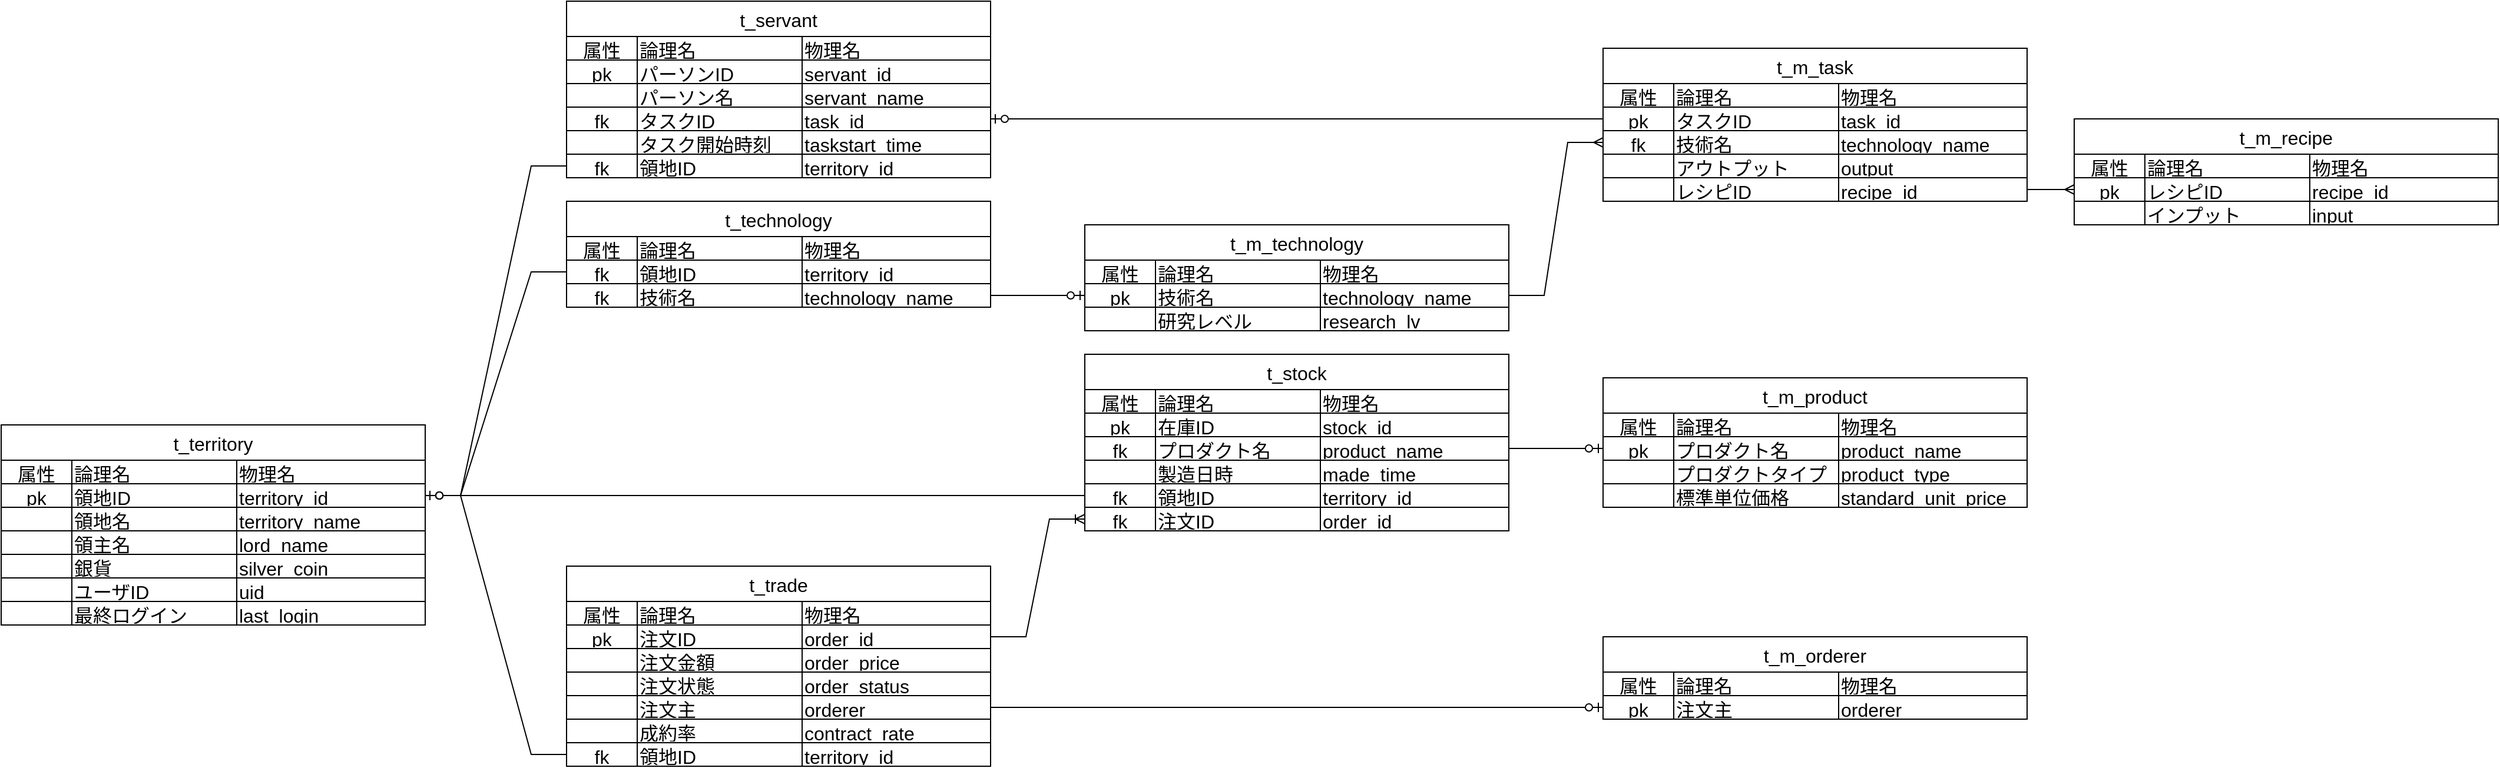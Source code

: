 <mxfile version="24.3.1" type="github" pages="4">
  <diagram name="ER" id="_B0ld8QtMnqXtk11fvhh">
    <mxGraphModel dx="1204" dy="2527" grid="1" gridSize="10" guides="1" tooltips="1" connect="1" arrows="1" fold="1" page="1" pageScale="1" pageWidth="1169" pageHeight="827" math="0" shadow="0">
      <root>
        <mxCell id="0" />
        <mxCell id="1" parent="0" />
        <mxCell id="Acy9B5AZCLxyORQxl_Lw-132" value="t_territory" style="shape=table;startSize=30;container=1;collapsible=0;childLayout=tableLayout;strokeColor=default;fontSize=16;align=center;" parent="1" vertex="1">
          <mxGeometry x="40" y="-1240" width="360" height="170" as="geometry" />
        </mxCell>
        <mxCell id="Acy9B5AZCLxyORQxl_Lw-133" value="" style="shape=tableRow;horizontal=0;startSize=0;swimlaneHead=0;swimlaneBody=0;strokeColor=inherit;top=0;left=0;bottom=0;right=0;collapsible=0;dropTarget=0;fillColor=none;points=[[0,0.5],[1,0.5]];portConstraint=eastwest;fontSize=16;" parent="Acy9B5AZCLxyORQxl_Lw-132" vertex="1">
          <mxGeometry y="30" width="360" height="20" as="geometry" />
        </mxCell>
        <mxCell id="Acy9B5AZCLxyORQxl_Lw-134" value="属性" style="shape=partialRectangle;html=1;whiteSpace=wrap;connectable=0;strokeColor=inherit;overflow=hidden;fillColor=none;top=0;left=0;bottom=0;right=0;pointerEvents=1;fontSize=16;" parent="Acy9B5AZCLxyORQxl_Lw-133" vertex="1">
          <mxGeometry width="60" height="20" as="geometry">
            <mxRectangle width="60" height="20" as="alternateBounds" />
          </mxGeometry>
        </mxCell>
        <mxCell id="Acy9B5AZCLxyORQxl_Lw-135" value="論理名" style="shape=partialRectangle;html=1;whiteSpace=wrap;connectable=0;strokeColor=inherit;overflow=hidden;fillColor=none;top=0;left=0;bottom=0;right=0;pointerEvents=1;fontSize=16;align=left;" parent="Acy9B5AZCLxyORQxl_Lw-133" vertex="1">
          <mxGeometry x="60" width="140" height="20" as="geometry">
            <mxRectangle width="140" height="20" as="alternateBounds" />
          </mxGeometry>
        </mxCell>
        <mxCell id="Acy9B5AZCLxyORQxl_Lw-136" value="物理名" style="shape=partialRectangle;html=1;whiteSpace=wrap;connectable=0;strokeColor=inherit;overflow=hidden;fillColor=none;top=0;left=0;bottom=0;right=0;pointerEvents=1;fontSize=16;align=left;" parent="Acy9B5AZCLxyORQxl_Lw-133" vertex="1">
          <mxGeometry x="200" width="160" height="20" as="geometry">
            <mxRectangle width="160" height="20" as="alternateBounds" />
          </mxGeometry>
        </mxCell>
        <mxCell id="Acy9B5AZCLxyORQxl_Lw-138" value="" style="shape=tableRow;horizontal=0;startSize=0;swimlaneHead=0;swimlaneBody=0;strokeColor=inherit;top=0;left=0;bottom=0;right=0;collapsible=0;dropTarget=0;fillColor=none;points=[[0,0.5],[1,0.5]];portConstraint=eastwest;fontSize=16;" parent="Acy9B5AZCLxyORQxl_Lw-132" vertex="1">
          <mxGeometry y="50" width="360" height="20" as="geometry" />
        </mxCell>
        <mxCell id="Acy9B5AZCLxyORQxl_Lw-139" value="pk" style="shape=partialRectangle;html=1;whiteSpace=wrap;connectable=0;strokeColor=inherit;overflow=hidden;fillColor=none;top=0;left=0;bottom=0;right=0;pointerEvents=1;fontSize=16;" parent="Acy9B5AZCLxyORQxl_Lw-138" vertex="1">
          <mxGeometry width="60" height="20" as="geometry">
            <mxRectangle width="60" height="20" as="alternateBounds" />
          </mxGeometry>
        </mxCell>
        <mxCell id="Acy9B5AZCLxyORQxl_Lw-140" value="領地ID" style="shape=partialRectangle;html=1;whiteSpace=wrap;connectable=0;strokeColor=inherit;overflow=hidden;fillColor=none;top=0;left=0;bottom=0;right=0;pointerEvents=1;fontSize=16;align=left;" parent="Acy9B5AZCLxyORQxl_Lw-138" vertex="1">
          <mxGeometry x="60" width="140" height="20" as="geometry">
            <mxRectangle width="140" height="20" as="alternateBounds" />
          </mxGeometry>
        </mxCell>
        <mxCell id="Acy9B5AZCLxyORQxl_Lw-141" value="&lt;span style=&quot;text-align: center; text-wrap: nowrap;&quot;&gt;territory&lt;/span&gt;_id" style="shape=partialRectangle;html=1;whiteSpace=wrap;connectable=0;strokeColor=inherit;overflow=hidden;fillColor=none;top=0;left=0;bottom=0;right=0;pointerEvents=1;fontSize=16;align=left;" parent="Acy9B5AZCLxyORQxl_Lw-138" vertex="1">
          <mxGeometry x="200" width="160" height="20" as="geometry">
            <mxRectangle width="160" height="20" as="alternateBounds" />
          </mxGeometry>
        </mxCell>
        <mxCell id="Acy9B5AZCLxyORQxl_Lw-143" value="" style="shape=tableRow;horizontal=0;startSize=0;swimlaneHead=0;swimlaneBody=0;strokeColor=inherit;top=0;left=0;bottom=0;right=0;collapsible=0;dropTarget=0;fillColor=none;points=[[0,0.5],[1,0.5]];portConstraint=eastwest;fontSize=16;" parent="Acy9B5AZCLxyORQxl_Lw-132" vertex="1">
          <mxGeometry y="70" width="360" height="20" as="geometry" />
        </mxCell>
        <mxCell id="Acy9B5AZCLxyORQxl_Lw-144" value="" style="shape=partialRectangle;html=1;whiteSpace=wrap;connectable=0;strokeColor=inherit;overflow=hidden;fillColor=none;top=0;left=0;bottom=0;right=0;pointerEvents=1;fontSize=16;" parent="Acy9B5AZCLxyORQxl_Lw-143" vertex="1">
          <mxGeometry width="60" height="20" as="geometry">
            <mxRectangle width="60" height="20" as="alternateBounds" />
          </mxGeometry>
        </mxCell>
        <mxCell id="Acy9B5AZCLxyORQxl_Lw-145" value="領地名" style="shape=partialRectangle;html=1;whiteSpace=wrap;connectable=0;strokeColor=inherit;overflow=hidden;fillColor=none;top=0;left=0;bottom=0;right=0;pointerEvents=1;fontSize=16;align=left;" parent="Acy9B5AZCLxyORQxl_Lw-143" vertex="1">
          <mxGeometry x="60" width="140" height="20" as="geometry">
            <mxRectangle width="140" height="20" as="alternateBounds" />
          </mxGeometry>
        </mxCell>
        <mxCell id="Acy9B5AZCLxyORQxl_Lw-146" value="&lt;span style=&quot;text-align: center; text-wrap: nowrap;&quot;&gt;territory&lt;/span&gt;_name" style="shape=partialRectangle;html=1;whiteSpace=wrap;connectable=0;strokeColor=inherit;overflow=hidden;fillColor=none;top=0;left=0;bottom=0;right=0;pointerEvents=1;fontSize=16;align=left;" parent="Acy9B5AZCLxyORQxl_Lw-143" vertex="1">
          <mxGeometry x="200" width="160" height="20" as="geometry">
            <mxRectangle width="160" height="20" as="alternateBounds" />
          </mxGeometry>
        </mxCell>
        <mxCell id="vml2gQu4onhMp6tNZbyN-1" style="shape=tableRow;horizontal=0;startSize=0;swimlaneHead=0;swimlaneBody=0;strokeColor=inherit;top=0;left=0;bottom=0;right=0;collapsible=0;dropTarget=0;fillColor=none;points=[[0,0.5],[1,0.5]];portConstraint=eastwest;fontSize=16;" parent="Acy9B5AZCLxyORQxl_Lw-132" vertex="1">
          <mxGeometry y="90" width="360" height="20" as="geometry" />
        </mxCell>
        <mxCell id="vml2gQu4onhMp6tNZbyN-2" style="shape=partialRectangle;html=1;whiteSpace=wrap;connectable=0;strokeColor=inherit;overflow=hidden;fillColor=none;top=0;left=0;bottom=0;right=0;pointerEvents=1;fontSize=16;" parent="vml2gQu4onhMp6tNZbyN-1" vertex="1">
          <mxGeometry width="60" height="20" as="geometry">
            <mxRectangle width="60" height="20" as="alternateBounds" />
          </mxGeometry>
        </mxCell>
        <mxCell id="vml2gQu4onhMp6tNZbyN-3" value="領主名" style="shape=partialRectangle;html=1;whiteSpace=wrap;connectable=0;strokeColor=inherit;overflow=hidden;fillColor=none;top=0;left=0;bottom=0;right=0;pointerEvents=1;fontSize=16;align=left;" parent="vml2gQu4onhMp6tNZbyN-1" vertex="1">
          <mxGeometry x="60" width="140" height="20" as="geometry">
            <mxRectangle width="140" height="20" as="alternateBounds" />
          </mxGeometry>
        </mxCell>
        <mxCell id="vml2gQu4onhMp6tNZbyN-4" value="lord_name" style="shape=partialRectangle;html=1;whiteSpace=wrap;connectable=0;strokeColor=inherit;overflow=hidden;fillColor=none;top=0;left=0;bottom=0;right=0;pointerEvents=1;fontSize=16;align=left;" parent="vml2gQu4onhMp6tNZbyN-1" vertex="1">
          <mxGeometry x="200" width="160" height="20" as="geometry">
            <mxRectangle width="160" height="20" as="alternateBounds" />
          </mxGeometry>
        </mxCell>
        <mxCell id="s7a1HROcIS8yPcLkcZB0-88" style="shape=tableRow;horizontal=0;startSize=0;swimlaneHead=0;swimlaneBody=0;strokeColor=inherit;top=0;left=0;bottom=0;right=0;collapsible=0;dropTarget=0;fillColor=none;points=[[0,0.5],[1,0.5]];portConstraint=eastwest;fontSize=16;" parent="Acy9B5AZCLxyORQxl_Lw-132" vertex="1">
          <mxGeometry y="110" width="360" height="20" as="geometry" />
        </mxCell>
        <mxCell id="s7a1HROcIS8yPcLkcZB0-89" style="shape=partialRectangle;html=1;whiteSpace=wrap;connectable=0;strokeColor=inherit;overflow=hidden;fillColor=none;top=0;left=0;bottom=0;right=0;pointerEvents=1;fontSize=16;" parent="s7a1HROcIS8yPcLkcZB0-88" vertex="1">
          <mxGeometry width="60" height="20" as="geometry">
            <mxRectangle width="60" height="20" as="alternateBounds" />
          </mxGeometry>
        </mxCell>
        <mxCell id="s7a1HROcIS8yPcLkcZB0-90" value="銀貨" style="shape=partialRectangle;html=1;whiteSpace=wrap;connectable=0;strokeColor=inherit;overflow=hidden;fillColor=none;top=0;left=0;bottom=0;right=0;pointerEvents=1;fontSize=16;align=left;" parent="s7a1HROcIS8yPcLkcZB0-88" vertex="1">
          <mxGeometry x="60" width="140" height="20" as="geometry">
            <mxRectangle width="140" height="20" as="alternateBounds" />
          </mxGeometry>
        </mxCell>
        <mxCell id="s7a1HROcIS8yPcLkcZB0-91" value="silver_coin" style="shape=partialRectangle;html=1;whiteSpace=wrap;connectable=0;strokeColor=inherit;overflow=hidden;fillColor=none;top=0;left=0;bottom=0;right=0;pointerEvents=1;fontSize=16;align=left;" parent="s7a1HROcIS8yPcLkcZB0-88" vertex="1">
          <mxGeometry x="200" width="160" height="20" as="geometry">
            <mxRectangle width="160" height="20" as="alternateBounds" />
          </mxGeometry>
        </mxCell>
        <mxCell id="s7a1HROcIS8yPcLkcZB0-22" style="shape=tableRow;horizontal=0;startSize=0;swimlaneHead=0;swimlaneBody=0;strokeColor=inherit;top=0;left=0;bottom=0;right=0;collapsible=0;dropTarget=0;fillColor=none;points=[[0,0.5],[1,0.5]];portConstraint=eastwest;fontSize=16;" parent="Acy9B5AZCLxyORQxl_Lw-132" vertex="1">
          <mxGeometry y="130" width="360" height="20" as="geometry" />
        </mxCell>
        <mxCell id="s7a1HROcIS8yPcLkcZB0-23" style="shape=partialRectangle;html=1;whiteSpace=wrap;connectable=0;strokeColor=inherit;overflow=hidden;fillColor=none;top=0;left=0;bottom=0;right=0;pointerEvents=1;fontSize=16;" parent="s7a1HROcIS8yPcLkcZB0-22" vertex="1">
          <mxGeometry width="60" height="20" as="geometry">
            <mxRectangle width="60" height="20" as="alternateBounds" />
          </mxGeometry>
        </mxCell>
        <mxCell id="s7a1HROcIS8yPcLkcZB0-24" value="ユーザID" style="shape=partialRectangle;html=1;whiteSpace=wrap;connectable=0;strokeColor=inherit;overflow=hidden;fillColor=none;top=0;left=0;bottom=0;right=0;pointerEvents=1;fontSize=16;align=left;" parent="s7a1HROcIS8yPcLkcZB0-22" vertex="1">
          <mxGeometry x="60" width="140" height="20" as="geometry">
            <mxRectangle width="140" height="20" as="alternateBounds" />
          </mxGeometry>
        </mxCell>
        <mxCell id="s7a1HROcIS8yPcLkcZB0-25" value="uid" style="shape=partialRectangle;html=1;whiteSpace=wrap;connectable=0;strokeColor=inherit;overflow=hidden;fillColor=none;top=0;left=0;bottom=0;right=0;pointerEvents=1;fontSize=16;align=left;" parent="s7a1HROcIS8yPcLkcZB0-22" vertex="1">
          <mxGeometry x="200" width="160" height="20" as="geometry">
            <mxRectangle width="160" height="20" as="alternateBounds" />
          </mxGeometry>
        </mxCell>
        <mxCell id="s7a1HROcIS8yPcLkcZB0-26" style="shape=tableRow;horizontal=0;startSize=0;swimlaneHead=0;swimlaneBody=0;strokeColor=inherit;top=0;left=0;bottom=0;right=0;collapsible=0;dropTarget=0;fillColor=none;points=[[0,0.5],[1,0.5]];portConstraint=eastwest;fontSize=16;" parent="Acy9B5AZCLxyORQxl_Lw-132" vertex="1">
          <mxGeometry y="150" width="360" height="20" as="geometry" />
        </mxCell>
        <mxCell id="s7a1HROcIS8yPcLkcZB0-27" style="shape=partialRectangle;html=1;whiteSpace=wrap;connectable=0;strokeColor=inherit;overflow=hidden;fillColor=none;top=0;left=0;bottom=0;right=0;pointerEvents=1;fontSize=16;" parent="s7a1HROcIS8yPcLkcZB0-26" vertex="1">
          <mxGeometry width="60" height="20" as="geometry">
            <mxRectangle width="60" height="20" as="alternateBounds" />
          </mxGeometry>
        </mxCell>
        <mxCell id="s7a1HROcIS8yPcLkcZB0-28" value="最終ログイン" style="shape=partialRectangle;html=1;whiteSpace=wrap;connectable=0;strokeColor=inherit;overflow=hidden;fillColor=none;top=0;left=0;bottom=0;right=0;pointerEvents=1;fontSize=16;align=left;" parent="s7a1HROcIS8yPcLkcZB0-26" vertex="1">
          <mxGeometry x="60" width="140" height="20" as="geometry">
            <mxRectangle width="140" height="20" as="alternateBounds" />
          </mxGeometry>
        </mxCell>
        <mxCell id="s7a1HROcIS8yPcLkcZB0-29" value="last_login" style="shape=partialRectangle;html=1;whiteSpace=wrap;connectable=0;strokeColor=inherit;overflow=hidden;fillColor=none;top=0;left=0;bottom=0;right=0;pointerEvents=1;fontSize=16;align=left;" parent="s7a1HROcIS8yPcLkcZB0-26" vertex="1">
          <mxGeometry x="200" width="160" height="20" as="geometry">
            <mxRectangle width="160" height="20" as="alternateBounds" />
          </mxGeometry>
        </mxCell>
        <mxCell id="Acy9B5AZCLxyORQxl_Lw-199" value="t_m_technology" style="shape=table;startSize=30;container=1;collapsible=0;childLayout=tableLayout;strokeColor=default;fontSize=16;align=center;" parent="1" vertex="1">
          <mxGeometry x="960" y="-1410" width="360" height="90" as="geometry" />
        </mxCell>
        <mxCell id="Acy9B5AZCLxyORQxl_Lw-200" value="" style="shape=tableRow;horizontal=0;startSize=0;swimlaneHead=0;swimlaneBody=0;strokeColor=inherit;top=0;left=0;bottom=0;right=0;collapsible=0;dropTarget=0;fillColor=none;points=[[0,0.5],[1,0.5]];portConstraint=eastwest;fontSize=16;" parent="Acy9B5AZCLxyORQxl_Lw-199" vertex="1">
          <mxGeometry y="30" width="360" height="20" as="geometry" />
        </mxCell>
        <mxCell id="Acy9B5AZCLxyORQxl_Lw-201" value="属性" style="shape=partialRectangle;html=1;whiteSpace=wrap;connectable=0;strokeColor=inherit;overflow=hidden;fillColor=none;top=0;left=0;bottom=0;right=0;pointerEvents=1;fontSize=16;" parent="Acy9B5AZCLxyORQxl_Lw-200" vertex="1">
          <mxGeometry width="60" height="20" as="geometry">
            <mxRectangle width="60" height="20" as="alternateBounds" />
          </mxGeometry>
        </mxCell>
        <mxCell id="Acy9B5AZCLxyORQxl_Lw-202" value="論理名" style="shape=partialRectangle;html=1;whiteSpace=wrap;connectable=0;strokeColor=inherit;overflow=hidden;fillColor=none;top=0;left=0;bottom=0;right=0;pointerEvents=1;fontSize=16;align=left;" parent="Acy9B5AZCLxyORQxl_Lw-200" vertex="1">
          <mxGeometry x="60" width="140" height="20" as="geometry">
            <mxRectangle width="140" height="20" as="alternateBounds" />
          </mxGeometry>
        </mxCell>
        <mxCell id="Acy9B5AZCLxyORQxl_Lw-203" value="物理名" style="shape=partialRectangle;html=1;whiteSpace=wrap;connectable=0;strokeColor=inherit;overflow=hidden;fillColor=none;top=0;left=0;bottom=0;right=0;pointerEvents=1;fontSize=16;align=left;" parent="Acy9B5AZCLxyORQxl_Lw-200" vertex="1">
          <mxGeometry x="200" width="160" height="20" as="geometry">
            <mxRectangle width="160" height="20" as="alternateBounds" />
          </mxGeometry>
        </mxCell>
        <mxCell id="Acy9B5AZCLxyORQxl_Lw-205" value="" style="shape=tableRow;horizontal=0;startSize=0;swimlaneHead=0;swimlaneBody=0;strokeColor=inherit;top=0;left=0;bottom=0;right=0;collapsible=0;dropTarget=0;fillColor=none;points=[[0,0.5],[1,0.5]];portConstraint=eastwest;fontSize=16;" parent="Acy9B5AZCLxyORQxl_Lw-199" vertex="1">
          <mxGeometry y="50" width="360" height="20" as="geometry" />
        </mxCell>
        <mxCell id="Acy9B5AZCLxyORQxl_Lw-206" value="pk" style="shape=partialRectangle;html=1;whiteSpace=wrap;connectable=0;strokeColor=inherit;overflow=hidden;fillColor=none;top=0;left=0;bottom=0;right=0;pointerEvents=1;fontSize=16;" parent="Acy9B5AZCLxyORQxl_Lw-205" vertex="1">
          <mxGeometry width="60" height="20" as="geometry">
            <mxRectangle width="60" height="20" as="alternateBounds" />
          </mxGeometry>
        </mxCell>
        <mxCell id="Acy9B5AZCLxyORQxl_Lw-207" value="技術名" style="shape=partialRectangle;html=1;whiteSpace=wrap;connectable=0;strokeColor=inherit;overflow=hidden;fillColor=none;top=0;left=0;bottom=0;right=0;pointerEvents=1;fontSize=16;align=left;" parent="Acy9B5AZCLxyORQxl_Lw-205" vertex="1">
          <mxGeometry x="60" width="140" height="20" as="geometry">
            <mxRectangle width="140" height="20" as="alternateBounds" />
          </mxGeometry>
        </mxCell>
        <mxCell id="Acy9B5AZCLxyORQxl_Lw-208" value="technology_name" style="shape=partialRectangle;html=1;whiteSpace=wrap;connectable=0;strokeColor=inherit;overflow=hidden;fillColor=none;top=0;left=0;bottom=0;right=0;pointerEvents=1;fontSize=16;align=left;" parent="Acy9B5AZCLxyORQxl_Lw-205" vertex="1">
          <mxGeometry x="200" width="160" height="20" as="geometry">
            <mxRectangle width="160" height="20" as="alternateBounds" />
          </mxGeometry>
        </mxCell>
        <mxCell id="s7a1HROcIS8yPcLkcZB0-84" style="shape=tableRow;horizontal=0;startSize=0;swimlaneHead=0;swimlaneBody=0;strokeColor=inherit;top=0;left=0;bottom=0;right=0;collapsible=0;dropTarget=0;fillColor=none;points=[[0,0.5],[1,0.5]];portConstraint=eastwest;fontSize=16;" parent="Acy9B5AZCLxyORQxl_Lw-199" vertex="1">
          <mxGeometry y="70" width="360" height="20" as="geometry" />
        </mxCell>
        <mxCell id="s7a1HROcIS8yPcLkcZB0-85" style="shape=partialRectangle;html=1;whiteSpace=wrap;connectable=0;strokeColor=inherit;overflow=hidden;fillColor=none;top=0;left=0;bottom=0;right=0;pointerEvents=1;fontSize=16;" parent="s7a1HROcIS8yPcLkcZB0-84" vertex="1">
          <mxGeometry width="60" height="20" as="geometry">
            <mxRectangle width="60" height="20" as="alternateBounds" />
          </mxGeometry>
        </mxCell>
        <mxCell id="s7a1HROcIS8yPcLkcZB0-86" value="研究レベル" style="shape=partialRectangle;html=1;whiteSpace=wrap;connectable=0;strokeColor=inherit;overflow=hidden;fillColor=none;top=0;left=0;bottom=0;right=0;pointerEvents=1;fontSize=16;align=left;" parent="s7a1HROcIS8yPcLkcZB0-84" vertex="1">
          <mxGeometry x="60" width="140" height="20" as="geometry">
            <mxRectangle width="140" height="20" as="alternateBounds" />
          </mxGeometry>
        </mxCell>
        <mxCell id="s7a1HROcIS8yPcLkcZB0-87" value="research_lv" style="shape=partialRectangle;html=1;whiteSpace=wrap;connectable=0;strokeColor=inherit;overflow=hidden;fillColor=none;top=0;left=0;bottom=0;right=0;pointerEvents=1;fontSize=16;align=left;" parent="s7a1HROcIS8yPcLkcZB0-84" vertex="1">
          <mxGeometry x="200" width="160" height="20" as="geometry">
            <mxRectangle width="160" height="20" as="alternateBounds" />
          </mxGeometry>
        </mxCell>
        <mxCell id="Acy9B5AZCLxyORQxl_Lw-361" value="" style="edgeStyle=entityRelationEdgeStyle;fontSize=12;html=1;endArrow=ERzeroToOne;endFill=1;rounded=0;exitX=0;exitY=0.5;exitDx=0;exitDy=0;" parent="1" source="Acy9B5AZCLxyORQxl_Lw-345" target="Acy9B5AZCLxyORQxl_Lw-138" edge="1">
          <mxGeometry width="100" height="100" relative="1" as="geometry">
            <mxPoint x="720" y="-980" as="sourcePoint" />
            <mxPoint x="650" y="-1480" as="targetPoint" />
          </mxGeometry>
        </mxCell>
        <mxCell id="Acy9B5AZCLxyORQxl_Lw-426" value="t_technology" style="shape=table;startSize=30;container=1;collapsible=0;childLayout=tableLayout;strokeColor=default;fontSize=16;align=center;" parent="1" vertex="1">
          <mxGeometry x="520" y="-1430" width="360" height="90" as="geometry" />
        </mxCell>
        <mxCell id="Acy9B5AZCLxyORQxl_Lw-427" value="" style="shape=tableRow;horizontal=0;startSize=0;swimlaneHead=0;swimlaneBody=0;strokeColor=inherit;top=0;left=0;bottom=0;right=0;collapsible=0;dropTarget=0;fillColor=none;points=[[0,0.5],[1,0.5]];portConstraint=eastwest;fontSize=16;" parent="Acy9B5AZCLxyORQxl_Lw-426" vertex="1">
          <mxGeometry y="30" width="360" height="20" as="geometry" />
        </mxCell>
        <mxCell id="Acy9B5AZCLxyORQxl_Lw-428" value="属性" style="shape=partialRectangle;html=1;whiteSpace=wrap;connectable=0;strokeColor=inherit;overflow=hidden;fillColor=none;top=0;left=0;bottom=0;right=0;pointerEvents=1;fontSize=16;" parent="Acy9B5AZCLxyORQxl_Lw-427" vertex="1">
          <mxGeometry width="60" height="20" as="geometry">
            <mxRectangle width="60" height="20" as="alternateBounds" />
          </mxGeometry>
        </mxCell>
        <mxCell id="Acy9B5AZCLxyORQxl_Lw-429" value="論理名" style="shape=partialRectangle;html=1;whiteSpace=wrap;connectable=0;strokeColor=inherit;overflow=hidden;fillColor=none;top=0;left=0;bottom=0;right=0;pointerEvents=1;fontSize=16;align=left;" parent="Acy9B5AZCLxyORQxl_Lw-427" vertex="1">
          <mxGeometry x="60" width="140" height="20" as="geometry">
            <mxRectangle width="140" height="20" as="alternateBounds" />
          </mxGeometry>
        </mxCell>
        <mxCell id="Acy9B5AZCLxyORQxl_Lw-430" value="物理名" style="shape=partialRectangle;html=1;whiteSpace=wrap;connectable=0;strokeColor=inherit;overflow=hidden;fillColor=none;top=0;left=0;bottom=0;right=0;pointerEvents=1;fontSize=16;align=left;" parent="Acy9B5AZCLxyORQxl_Lw-427" vertex="1">
          <mxGeometry x="200" width="160" height="20" as="geometry">
            <mxRectangle width="160" height="20" as="alternateBounds" />
          </mxGeometry>
        </mxCell>
        <mxCell id="Acy9B5AZCLxyORQxl_Lw-457" value="" style="shape=tableRow;horizontal=0;startSize=0;swimlaneHead=0;swimlaneBody=0;strokeColor=inherit;top=0;left=0;bottom=0;right=0;collapsible=0;dropTarget=0;fillColor=none;points=[[0,0.5],[1,0.5]];portConstraint=eastwest;fontSize=16;" parent="Acy9B5AZCLxyORQxl_Lw-426" vertex="1">
          <mxGeometry y="50" width="360" height="20" as="geometry" />
        </mxCell>
        <mxCell id="Acy9B5AZCLxyORQxl_Lw-458" value="fk" style="shape=partialRectangle;html=1;whiteSpace=wrap;connectable=0;strokeColor=inherit;overflow=hidden;fillColor=none;top=0;left=0;bottom=0;right=0;pointerEvents=1;fontSize=16;" parent="Acy9B5AZCLxyORQxl_Lw-457" vertex="1">
          <mxGeometry width="60" height="20" as="geometry">
            <mxRectangle width="60" height="20" as="alternateBounds" />
          </mxGeometry>
        </mxCell>
        <mxCell id="Acy9B5AZCLxyORQxl_Lw-459" value="領地ID" style="shape=partialRectangle;html=1;whiteSpace=wrap;connectable=0;strokeColor=inherit;overflow=hidden;fillColor=none;top=0;left=0;bottom=0;right=0;pointerEvents=1;fontSize=16;align=left;" parent="Acy9B5AZCLxyORQxl_Lw-457" vertex="1">
          <mxGeometry x="60" width="140" height="20" as="geometry">
            <mxRectangle width="140" height="20" as="alternateBounds" />
          </mxGeometry>
        </mxCell>
        <mxCell id="Acy9B5AZCLxyORQxl_Lw-460" value="&lt;span style=&quot;text-wrap: nowrap; text-align: center;&quot;&gt;territory&lt;/span&gt;_id" style="shape=partialRectangle;html=1;whiteSpace=wrap;connectable=0;strokeColor=inherit;overflow=hidden;fillColor=none;top=0;left=0;bottom=0;right=0;pointerEvents=1;fontSize=16;align=left;" parent="Acy9B5AZCLxyORQxl_Lw-457" vertex="1">
          <mxGeometry x="200" width="160" height="20" as="geometry">
            <mxRectangle width="160" height="20" as="alternateBounds" />
          </mxGeometry>
        </mxCell>
        <mxCell id="Acy9B5AZCLxyORQxl_Lw-432" value="" style="shape=tableRow;horizontal=0;startSize=0;swimlaneHead=0;swimlaneBody=0;strokeColor=inherit;top=0;left=0;bottom=0;right=0;collapsible=0;dropTarget=0;fillColor=none;points=[[0,0.5],[1,0.5]];portConstraint=eastwest;fontSize=16;" parent="Acy9B5AZCLxyORQxl_Lw-426" vertex="1">
          <mxGeometry y="70" width="360" height="20" as="geometry" />
        </mxCell>
        <mxCell id="Acy9B5AZCLxyORQxl_Lw-433" value="fk" style="shape=partialRectangle;html=1;whiteSpace=wrap;connectable=0;strokeColor=inherit;overflow=hidden;fillColor=none;top=0;left=0;bottom=0;right=0;pointerEvents=1;fontSize=16;" parent="Acy9B5AZCLxyORQxl_Lw-432" vertex="1">
          <mxGeometry width="60" height="20" as="geometry">
            <mxRectangle width="60" height="20" as="alternateBounds" />
          </mxGeometry>
        </mxCell>
        <mxCell id="Acy9B5AZCLxyORQxl_Lw-434" value="技術名" style="shape=partialRectangle;html=1;whiteSpace=wrap;connectable=0;strokeColor=inherit;overflow=hidden;fillColor=none;top=0;left=0;bottom=0;right=0;pointerEvents=1;fontSize=16;align=left;" parent="Acy9B5AZCLxyORQxl_Lw-432" vertex="1">
          <mxGeometry x="60" width="140" height="20" as="geometry">
            <mxRectangle width="140" height="20" as="alternateBounds" />
          </mxGeometry>
        </mxCell>
        <mxCell id="Acy9B5AZCLxyORQxl_Lw-435" value="technology_name" style="shape=partialRectangle;html=1;whiteSpace=wrap;connectable=0;strokeColor=inherit;overflow=hidden;fillColor=none;top=0;left=0;bottom=0;right=0;pointerEvents=1;fontSize=16;align=left;" parent="Acy9B5AZCLxyORQxl_Lw-432" vertex="1">
          <mxGeometry x="200" width="160" height="20" as="geometry">
            <mxRectangle width="160" height="20" as="alternateBounds" />
          </mxGeometry>
        </mxCell>
        <mxCell id="Acy9B5AZCLxyORQxl_Lw-463" value="" style="edgeStyle=entityRelationEdgeStyle;fontSize=12;html=1;endArrow=ERzeroToOne;endFill=1;rounded=0;entryX=0;entryY=0.5;entryDx=0;entryDy=0;exitX=1;exitY=0.5;exitDx=0;exitDy=0;" parent="1" source="Acy9B5AZCLxyORQxl_Lw-432" target="Acy9B5AZCLxyORQxl_Lw-205" edge="1">
          <mxGeometry width="100" height="100" relative="1" as="geometry">
            <mxPoint x="610" y="-715" as="sourcePoint" />
            <mxPoint x="1400" y="-748" as="targetPoint" />
          </mxGeometry>
        </mxCell>
        <mxCell id="Acy9B5AZCLxyORQxl_Lw-486" value="" style="edgeStyle=entityRelationEdgeStyle;fontSize=12;html=1;endArrow=ERzeroToOne;endFill=1;rounded=0;" parent="1" source="Acy9B5AZCLxyORQxl_Lw-457" target="Acy9B5AZCLxyORQxl_Lw-138" edge="1">
          <mxGeometry width="100" height="100" relative="1" as="geometry">
            <mxPoint x="180" y="-1145" as="sourcePoint" />
            <mxPoint x="540" y="-1330" as="targetPoint" />
          </mxGeometry>
        </mxCell>
        <mxCell id="Acy9B5AZCLxyORQxl_Lw-339" value="t_stock" style="shape=table;startSize=30;container=1;collapsible=0;childLayout=tableLayout;strokeColor=default;fontSize=16;align=center;" parent="1" vertex="1">
          <mxGeometry x="960" y="-1300" width="360" height="150" as="geometry" />
        </mxCell>
        <mxCell id="Acy9B5AZCLxyORQxl_Lw-340" value="" style="shape=tableRow;horizontal=0;startSize=0;swimlaneHead=0;swimlaneBody=0;strokeColor=inherit;top=0;left=0;bottom=0;right=0;collapsible=0;dropTarget=0;fillColor=none;points=[[0,0.5],[1,0.5]];portConstraint=eastwest;fontSize=16;" parent="Acy9B5AZCLxyORQxl_Lw-339" vertex="1">
          <mxGeometry y="30" width="360" height="20" as="geometry" />
        </mxCell>
        <mxCell id="Acy9B5AZCLxyORQxl_Lw-341" value="属性" style="shape=partialRectangle;html=1;whiteSpace=wrap;connectable=0;strokeColor=inherit;overflow=hidden;fillColor=none;top=0;left=0;bottom=0;right=0;pointerEvents=1;fontSize=16;" parent="Acy9B5AZCLxyORQxl_Lw-340" vertex="1">
          <mxGeometry width="60" height="20" as="geometry">
            <mxRectangle width="60" height="20" as="alternateBounds" />
          </mxGeometry>
        </mxCell>
        <mxCell id="Acy9B5AZCLxyORQxl_Lw-342" value="論理名" style="shape=partialRectangle;html=1;whiteSpace=wrap;connectable=0;strokeColor=inherit;overflow=hidden;fillColor=none;top=0;left=0;bottom=0;right=0;pointerEvents=1;fontSize=16;align=left;" parent="Acy9B5AZCLxyORQxl_Lw-340" vertex="1">
          <mxGeometry x="60" width="140" height="20" as="geometry">
            <mxRectangle width="140" height="20" as="alternateBounds" />
          </mxGeometry>
        </mxCell>
        <mxCell id="Acy9B5AZCLxyORQxl_Lw-343" value="物理名" style="shape=partialRectangle;html=1;whiteSpace=wrap;connectable=0;strokeColor=inherit;overflow=hidden;fillColor=none;top=0;left=0;bottom=0;right=0;pointerEvents=1;fontSize=16;align=left;" parent="Acy9B5AZCLxyORQxl_Lw-340" vertex="1">
          <mxGeometry x="200" width="160" height="20" as="geometry">
            <mxRectangle width="160" height="20" as="alternateBounds" />
          </mxGeometry>
        </mxCell>
        <mxCell id="s7a1HROcIS8yPcLkcZB0-30" style="shape=tableRow;horizontal=0;startSize=0;swimlaneHead=0;swimlaneBody=0;strokeColor=inherit;top=0;left=0;bottom=0;right=0;collapsible=0;dropTarget=0;fillColor=none;points=[[0,0.5],[1,0.5]];portConstraint=eastwest;fontSize=16;" parent="Acy9B5AZCLxyORQxl_Lw-339" vertex="1">
          <mxGeometry y="50" width="360" height="20" as="geometry" />
        </mxCell>
        <mxCell id="s7a1HROcIS8yPcLkcZB0-31" value="pk" style="shape=partialRectangle;html=1;whiteSpace=wrap;connectable=0;strokeColor=inherit;overflow=hidden;fillColor=none;top=0;left=0;bottom=0;right=0;pointerEvents=1;fontSize=16;" parent="s7a1HROcIS8yPcLkcZB0-30" vertex="1">
          <mxGeometry width="60" height="20" as="geometry">
            <mxRectangle width="60" height="20" as="alternateBounds" />
          </mxGeometry>
        </mxCell>
        <mxCell id="s7a1HROcIS8yPcLkcZB0-32" value="在庫ID" style="shape=partialRectangle;html=1;whiteSpace=wrap;connectable=0;strokeColor=inherit;overflow=hidden;fillColor=none;top=0;left=0;bottom=0;right=0;pointerEvents=1;fontSize=16;align=left;" parent="s7a1HROcIS8yPcLkcZB0-30" vertex="1">
          <mxGeometry x="60" width="140" height="20" as="geometry">
            <mxRectangle width="140" height="20" as="alternateBounds" />
          </mxGeometry>
        </mxCell>
        <mxCell id="s7a1HROcIS8yPcLkcZB0-33" value="stock_id" style="shape=partialRectangle;html=1;whiteSpace=wrap;connectable=0;strokeColor=inherit;overflow=hidden;fillColor=none;top=0;left=0;bottom=0;right=0;pointerEvents=1;fontSize=16;align=left;" parent="s7a1HROcIS8yPcLkcZB0-30" vertex="1">
          <mxGeometry x="200" width="160" height="20" as="geometry">
            <mxRectangle width="160" height="20" as="alternateBounds" />
          </mxGeometry>
        </mxCell>
        <mxCell id="Acy9B5AZCLxyORQxl_Lw-350" value="" style="shape=tableRow;horizontal=0;startSize=0;swimlaneHead=0;swimlaneBody=0;strokeColor=inherit;top=0;left=0;bottom=0;right=0;collapsible=0;dropTarget=0;fillColor=none;points=[[0,0.5],[1,0.5]];portConstraint=eastwest;fontSize=16;" parent="Acy9B5AZCLxyORQxl_Lw-339" vertex="1">
          <mxGeometry y="70" width="360" height="20" as="geometry" />
        </mxCell>
        <mxCell id="Acy9B5AZCLxyORQxl_Lw-351" value="fk" style="shape=partialRectangle;html=1;whiteSpace=wrap;connectable=0;strokeColor=inherit;overflow=hidden;fillColor=none;top=0;left=0;bottom=0;right=0;pointerEvents=1;fontSize=16;" parent="Acy9B5AZCLxyORQxl_Lw-350" vertex="1">
          <mxGeometry width="60" height="20" as="geometry">
            <mxRectangle width="60" height="20" as="alternateBounds" />
          </mxGeometry>
        </mxCell>
        <mxCell id="Acy9B5AZCLxyORQxl_Lw-352" value="プロダクト名" style="shape=partialRectangle;html=1;whiteSpace=wrap;connectable=0;strokeColor=inherit;overflow=hidden;fillColor=none;top=0;left=0;bottom=0;right=0;pointerEvents=1;fontSize=16;align=left;" parent="Acy9B5AZCLxyORQxl_Lw-350" vertex="1">
          <mxGeometry x="60" width="140" height="20" as="geometry">
            <mxRectangle width="140" height="20" as="alternateBounds" />
          </mxGeometry>
        </mxCell>
        <mxCell id="Acy9B5AZCLxyORQxl_Lw-353" value="&lt;span style=&quot;text-wrap: nowrap; text-align: center;&quot;&gt;product&lt;/span&gt;&lt;span style=&quot;text-align: center;&quot;&gt;_name&lt;/span&gt;" style="shape=partialRectangle;html=1;whiteSpace=wrap;connectable=0;strokeColor=inherit;overflow=hidden;fillColor=none;top=0;left=0;bottom=0;right=0;pointerEvents=1;fontSize=16;align=left;" parent="Acy9B5AZCLxyORQxl_Lw-350" vertex="1">
          <mxGeometry x="200" width="160" height="20" as="geometry">
            <mxRectangle width="160" height="20" as="alternateBounds" />
          </mxGeometry>
        </mxCell>
        <mxCell id="s7a1HROcIS8yPcLkcZB0-55" style="shape=tableRow;horizontal=0;startSize=0;swimlaneHead=0;swimlaneBody=0;strokeColor=inherit;top=0;left=0;bottom=0;right=0;collapsible=0;dropTarget=0;fillColor=none;points=[[0,0.5],[1,0.5]];portConstraint=eastwest;fontSize=16;" parent="Acy9B5AZCLxyORQxl_Lw-339" vertex="1">
          <mxGeometry y="90" width="360" height="20" as="geometry" />
        </mxCell>
        <mxCell id="s7a1HROcIS8yPcLkcZB0-56" style="shape=partialRectangle;html=1;whiteSpace=wrap;connectable=0;strokeColor=inherit;overflow=hidden;fillColor=none;top=0;left=0;bottom=0;right=0;pointerEvents=1;fontSize=16;" parent="s7a1HROcIS8yPcLkcZB0-55" vertex="1">
          <mxGeometry width="60" height="20" as="geometry">
            <mxRectangle width="60" height="20" as="alternateBounds" />
          </mxGeometry>
        </mxCell>
        <mxCell id="s7a1HROcIS8yPcLkcZB0-57" value="製造日時" style="shape=partialRectangle;html=1;whiteSpace=wrap;connectable=0;strokeColor=inherit;overflow=hidden;fillColor=none;top=0;left=0;bottom=0;right=0;pointerEvents=1;fontSize=16;align=left;" parent="s7a1HROcIS8yPcLkcZB0-55" vertex="1">
          <mxGeometry x="60" width="140" height="20" as="geometry">
            <mxRectangle width="140" height="20" as="alternateBounds" />
          </mxGeometry>
        </mxCell>
        <mxCell id="s7a1HROcIS8yPcLkcZB0-58" value="made_time" style="shape=partialRectangle;html=1;whiteSpace=wrap;connectable=0;strokeColor=inherit;overflow=hidden;fillColor=none;top=0;left=0;bottom=0;right=0;pointerEvents=1;fontSize=16;align=left;" parent="s7a1HROcIS8yPcLkcZB0-55" vertex="1">
          <mxGeometry x="200" width="160" height="20" as="geometry">
            <mxRectangle width="160" height="20" as="alternateBounds" />
          </mxGeometry>
        </mxCell>
        <mxCell id="Acy9B5AZCLxyORQxl_Lw-345" value="" style="shape=tableRow;horizontal=0;startSize=0;swimlaneHead=0;swimlaneBody=0;strokeColor=inherit;top=0;left=0;bottom=0;right=0;collapsible=0;dropTarget=0;fillColor=none;points=[[0,0.5],[1,0.5]];portConstraint=eastwest;fontSize=16;" parent="Acy9B5AZCLxyORQxl_Lw-339" vertex="1">
          <mxGeometry y="110" width="360" height="20" as="geometry" />
        </mxCell>
        <mxCell id="Acy9B5AZCLxyORQxl_Lw-346" value="fk" style="shape=partialRectangle;html=1;whiteSpace=wrap;connectable=0;strokeColor=inherit;overflow=hidden;fillColor=none;top=0;left=0;bottom=0;right=0;pointerEvents=1;fontSize=16;" parent="Acy9B5AZCLxyORQxl_Lw-345" vertex="1">
          <mxGeometry width="60" height="20" as="geometry">
            <mxRectangle width="60" height="20" as="alternateBounds" />
          </mxGeometry>
        </mxCell>
        <mxCell id="Acy9B5AZCLxyORQxl_Lw-347" value="領地ID" style="shape=partialRectangle;html=1;whiteSpace=wrap;connectable=0;strokeColor=inherit;overflow=hidden;fillColor=none;top=0;left=0;bottom=0;right=0;pointerEvents=1;fontSize=16;align=left;" parent="Acy9B5AZCLxyORQxl_Lw-345" vertex="1">
          <mxGeometry x="60" width="140" height="20" as="geometry">
            <mxRectangle width="140" height="20" as="alternateBounds" />
          </mxGeometry>
        </mxCell>
        <mxCell id="Acy9B5AZCLxyORQxl_Lw-348" value="&lt;span style=&quot;text-align: center; text-wrap: nowrap;&quot;&gt;territory&lt;/span&gt;_id" style="shape=partialRectangle;html=1;whiteSpace=wrap;connectable=0;strokeColor=inherit;overflow=hidden;fillColor=none;top=0;left=0;bottom=0;right=0;pointerEvents=1;fontSize=16;align=left;" parent="Acy9B5AZCLxyORQxl_Lw-345" vertex="1">
          <mxGeometry x="200" width="160" height="20" as="geometry">
            <mxRectangle width="160" height="20" as="alternateBounds" />
          </mxGeometry>
        </mxCell>
        <mxCell id="260q1v_rcmfrDAguXR1D-1" style="shape=tableRow;horizontal=0;startSize=0;swimlaneHead=0;swimlaneBody=0;strokeColor=inherit;top=0;left=0;bottom=0;right=0;collapsible=0;dropTarget=0;fillColor=none;points=[[0,0.5],[1,0.5]];portConstraint=eastwest;fontSize=16;" vertex="1" parent="Acy9B5AZCLxyORQxl_Lw-339">
          <mxGeometry y="130" width="360" height="20" as="geometry" />
        </mxCell>
        <mxCell id="260q1v_rcmfrDAguXR1D-2" value="fk" style="shape=partialRectangle;html=1;whiteSpace=wrap;connectable=0;strokeColor=inherit;overflow=hidden;fillColor=none;top=0;left=0;bottom=0;right=0;pointerEvents=1;fontSize=16;" vertex="1" parent="260q1v_rcmfrDAguXR1D-1">
          <mxGeometry width="60" height="20" as="geometry">
            <mxRectangle width="60" height="20" as="alternateBounds" />
          </mxGeometry>
        </mxCell>
        <mxCell id="260q1v_rcmfrDAguXR1D-3" value="注文ID" style="shape=partialRectangle;html=1;whiteSpace=wrap;connectable=0;strokeColor=inherit;overflow=hidden;fillColor=none;top=0;left=0;bottom=0;right=0;pointerEvents=1;fontSize=16;align=left;" vertex="1" parent="260q1v_rcmfrDAguXR1D-1">
          <mxGeometry x="60" width="140" height="20" as="geometry">
            <mxRectangle width="140" height="20" as="alternateBounds" />
          </mxGeometry>
        </mxCell>
        <mxCell id="260q1v_rcmfrDAguXR1D-4" value="order_id" style="shape=partialRectangle;html=1;whiteSpace=wrap;connectable=0;strokeColor=inherit;overflow=hidden;fillColor=none;top=0;left=0;bottom=0;right=0;pointerEvents=1;fontSize=16;align=left;" vertex="1" parent="260q1v_rcmfrDAguXR1D-1">
          <mxGeometry x="200" width="160" height="20" as="geometry">
            <mxRectangle width="160" height="20" as="alternateBounds" />
          </mxGeometry>
        </mxCell>
        <mxCell id="Acy9B5AZCLxyORQxl_Lw-508" value="t_servant" style="shape=table;startSize=30;container=1;collapsible=0;childLayout=tableLayout;strokeColor=default;fontSize=16;align=center;" parent="1" vertex="1">
          <mxGeometry x="520" y="-1600" width="360" height="150" as="geometry" />
        </mxCell>
        <mxCell id="Acy9B5AZCLxyORQxl_Lw-509" value="" style="shape=tableRow;horizontal=0;startSize=0;swimlaneHead=0;swimlaneBody=0;strokeColor=inherit;top=0;left=0;bottom=0;right=0;collapsible=0;dropTarget=0;fillColor=none;points=[[0,0.5],[1,0.5]];portConstraint=eastwest;fontSize=16;" parent="Acy9B5AZCLxyORQxl_Lw-508" vertex="1">
          <mxGeometry y="30" width="360" height="20" as="geometry" />
        </mxCell>
        <mxCell id="Acy9B5AZCLxyORQxl_Lw-510" value="属性" style="shape=partialRectangle;html=1;whiteSpace=wrap;connectable=0;strokeColor=inherit;overflow=hidden;fillColor=none;top=0;left=0;bottom=0;right=0;pointerEvents=1;fontSize=16;" parent="Acy9B5AZCLxyORQxl_Lw-509" vertex="1">
          <mxGeometry width="60" height="20" as="geometry">
            <mxRectangle width="60" height="20" as="alternateBounds" />
          </mxGeometry>
        </mxCell>
        <mxCell id="Acy9B5AZCLxyORQxl_Lw-511" value="論理名" style="shape=partialRectangle;html=1;whiteSpace=wrap;connectable=0;strokeColor=inherit;overflow=hidden;fillColor=none;top=0;left=0;bottom=0;right=0;pointerEvents=1;fontSize=16;align=left;" parent="Acy9B5AZCLxyORQxl_Lw-509" vertex="1">
          <mxGeometry x="60" width="140" height="20" as="geometry">
            <mxRectangle width="140" height="20" as="alternateBounds" />
          </mxGeometry>
        </mxCell>
        <mxCell id="Acy9B5AZCLxyORQxl_Lw-512" value="物理名" style="shape=partialRectangle;html=1;whiteSpace=wrap;connectable=0;strokeColor=inherit;overflow=hidden;fillColor=none;top=0;left=0;bottom=0;right=0;pointerEvents=1;fontSize=16;align=left;" parent="Acy9B5AZCLxyORQxl_Lw-509" vertex="1">
          <mxGeometry x="200" width="160" height="20" as="geometry">
            <mxRectangle width="160" height="20" as="alternateBounds" />
          </mxGeometry>
        </mxCell>
        <mxCell id="Acy9B5AZCLxyORQxl_Lw-514" value="" style="shape=tableRow;horizontal=0;startSize=0;swimlaneHead=0;swimlaneBody=0;strokeColor=inherit;top=0;left=0;bottom=0;right=0;collapsible=0;dropTarget=0;fillColor=none;points=[[0,0.5],[1,0.5]];portConstraint=eastwest;fontSize=16;" parent="Acy9B5AZCLxyORQxl_Lw-508" vertex="1">
          <mxGeometry y="50" width="360" height="20" as="geometry" />
        </mxCell>
        <mxCell id="Acy9B5AZCLxyORQxl_Lw-515" value="pk" style="shape=partialRectangle;html=1;whiteSpace=wrap;connectable=0;strokeColor=inherit;overflow=hidden;fillColor=none;top=0;left=0;bottom=0;right=0;pointerEvents=1;fontSize=16;" parent="Acy9B5AZCLxyORQxl_Lw-514" vertex="1">
          <mxGeometry width="60" height="20" as="geometry">
            <mxRectangle width="60" height="20" as="alternateBounds" />
          </mxGeometry>
        </mxCell>
        <mxCell id="Acy9B5AZCLxyORQxl_Lw-516" value="パーソンID" style="shape=partialRectangle;html=1;whiteSpace=wrap;connectable=0;strokeColor=inherit;overflow=hidden;fillColor=none;top=0;left=0;bottom=0;right=0;pointerEvents=1;fontSize=16;align=left;" parent="Acy9B5AZCLxyORQxl_Lw-514" vertex="1">
          <mxGeometry x="60" width="140" height="20" as="geometry">
            <mxRectangle width="140" height="20" as="alternateBounds" />
          </mxGeometry>
        </mxCell>
        <mxCell id="Acy9B5AZCLxyORQxl_Lw-517" value="servant_id" style="shape=partialRectangle;html=1;whiteSpace=wrap;connectable=0;strokeColor=inherit;overflow=hidden;fillColor=none;top=0;left=0;bottom=0;right=0;pointerEvents=1;fontSize=16;align=left;" parent="Acy9B5AZCLxyORQxl_Lw-514" vertex="1">
          <mxGeometry x="200" width="160" height="20" as="geometry">
            <mxRectangle width="160" height="20" as="alternateBounds" />
          </mxGeometry>
        </mxCell>
        <mxCell id="Acy9B5AZCLxyORQxl_Lw-519" value="" style="shape=tableRow;horizontal=0;startSize=0;swimlaneHead=0;swimlaneBody=0;strokeColor=inherit;top=0;left=0;bottom=0;right=0;collapsible=0;dropTarget=0;fillColor=none;points=[[0,0.5],[1,0.5]];portConstraint=eastwest;fontSize=16;" parent="Acy9B5AZCLxyORQxl_Lw-508" vertex="1">
          <mxGeometry y="70" width="360" height="20" as="geometry" />
        </mxCell>
        <mxCell id="Acy9B5AZCLxyORQxl_Lw-520" value="" style="shape=partialRectangle;html=1;whiteSpace=wrap;connectable=0;strokeColor=inherit;overflow=hidden;fillColor=none;top=0;left=0;bottom=0;right=0;pointerEvents=1;fontSize=16;" parent="Acy9B5AZCLxyORQxl_Lw-519" vertex="1">
          <mxGeometry width="60" height="20" as="geometry">
            <mxRectangle width="60" height="20" as="alternateBounds" />
          </mxGeometry>
        </mxCell>
        <mxCell id="Acy9B5AZCLxyORQxl_Lw-521" value="パーソン名" style="shape=partialRectangle;html=1;whiteSpace=wrap;connectable=0;strokeColor=inherit;overflow=hidden;fillColor=none;top=0;left=0;bottom=0;right=0;pointerEvents=1;fontSize=16;align=left;" parent="Acy9B5AZCLxyORQxl_Lw-519" vertex="1">
          <mxGeometry x="60" width="140" height="20" as="geometry">
            <mxRectangle width="140" height="20" as="alternateBounds" />
          </mxGeometry>
        </mxCell>
        <mxCell id="Acy9B5AZCLxyORQxl_Lw-522" value="servant_name" style="shape=partialRectangle;html=1;whiteSpace=wrap;connectable=0;strokeColor=inherit;overflow=hidden;fillColor=none;top=0;left=0;bottom=0;right=0;pointerEvents=1;fontSize=16;align=left;" parent="Acy9B5AZCLxyORQxl_Lw-519" vertex="1">
          <mxGeometry x="200" width="160" height="20" as="geometry">
            <mxRectangle width="160" height="20" as="alternateBounds" />
          </mxGeometry>
        </mxCell>
        <mxCell id="Acy9B5AZCLxyORQxl_Lw-701" style="shape=tableRow;horizontal=0;startSize=0;swimlaneHead=0;swimlaneBody=0;strokeColor=inherit;top=0;left=0;bottom=0;right=0;collapsible=0;dropTarget=0;fillColor=none;points=[[0,0.5],[1,0.5]];portConstraint=eastwest;fontSize=16;" parent="Acy9B5AZCLxyORQxl_Lw-508" vertex="1">
          <mxGeometry y="90" width="360" height="20" as="geometry" />
        </mxCell>
        <mxCell id="Acy9B5AZCLxyORQxl_Lw-702" value="fk" style="shape=partialRectangle;html=1;whiteSpace=wrap;connectable=0;strokeColor=inherit;overflow=hidden;fillColor=none;top=0;left=0;bottom=0;right=0;pointerEvents=1;fontSize=16;" parent="Acy9B5AZCLxyORQxl_Lw-701" vertex="1">
          <mxGeometry width="60" height="20" as="geometry">
            <mxRectangle width="60" height="20" as="alternateBounds" />
          </mxGeometry>
        </mxCell>
        <mxCell id="Acy9B5AZCLxyORQxl_Lw-703" value="タスクID" style="shape=partialRectangle;html=1;whiteSpace=wrap;connectable=0;strokeColor=inherit;overflow=hidden;fillColor=none;top=0;left=0;bottom=0;right=0;pointerEvents=1;fontSize=16;align=left;" parent="Acy9B5AZCLxyORQxl_Lw-701" vertex="1">
          <mxGeometry x="60" width="140" height="20" as="geometry">
            <mxRectangle width="140" height="20" as="alternateBounds" />
          </mxGeometry>
        </mxCell>
        <mxCell id="Acy9B5AZCLxyORQxl_Lw-704" value="task_id" style="shape=partialRectangle;html=1;whiteSpace=wrap;connectable=0;strokeColor=inherit;overflow=hidden;fillColor=none;top=0;left=0;bottom=0;right=0;pointerEvents=1;fontSize=16;align=left;" parent="Acy9B5AZCLxyORQxl_Lw-701" vertex="1">
          <mxGeometry x="200" width="160" height="20" as="geometry">
            <mxRectangle width="160" height="20" as="alternateBounds" />
          </mxGeometry>
        </mxCell>
        <mxCell id="s7a1HROcIS8yPcLkcZB0-80" style="shape=tableRow;horizontal=0;startSize=0;swimlaneHead=0;swimlaneBody=0;strokeColor=inherit;top=0;left=0;bottom=0;right=0;collapsible=0;dropTarget=0;fillColor=none;points=[[0,0.5],[1,0.5]];portConstraint=eastwest;fontSize=16;" parent="Acy9B5AZCLxyORQxl_Lw-508" vertex="1">
          <mxGeometry y="110" width="360" height="20" as="geometry" />
        </mxCell>
        <mxCell id="s7a1HROcIS8yPcLkcZB0-81" style="shape=partialRectangle;html=1;whiteSpace=wrap;connectable=0;strokeColor=inherit;overflow=hidden;fillColor=none;top=0;left=0;bottom=0;right=0;pointerEvents=1;fontSize=16;" parent="s7a1HROcIS8yPcLkcZB0-80" vertex="1">
          <mxGeometry width="60" height="20" as="geometry">
            <mxRectangle width="60" height="20" as="alternateBounds" />
          </mxGeometry>
        </mxCell>
        <mxCell id="s7a1HROcIS8yPcLkcZB0-82" value="タスク開始時刻" style="shape=partialRectangle;html=1;whiteSpace=wrap;connectable=0;strokeColor=inherit;overflow=hidden;fillColor=none;top=0;left=0;bottom=0;right=0;pointerEvents=1;fontSize=16;align=left;" parent="s7a1HROcIS8yPcLkcZB0-80" vertex="1">
          <mxGeometry x="60" width="140" height="20" as="geometry">
            <mxRectangle width="140" height="20" as="alternateBounds" />
          </mxGeometry>
        </mxCell>
        <mxCell id="s7a1HROcIS8yPcLkcZB0-83" value="taskstart_time" style="shape=partialRectangle;html=1;whiteSpace=wrap;connectable=0;strokeColor=inherit;overflow=hidden;fillColor=none;top=0;left=0;bottom=0;right=0;pointerEvents=1;fontSize=16;align=left;" parent="s7a1HROcIS8yPcLkcZB0-80" vertex="1">
          <mxGeometry x="200" width="160" height="20" as="geometry">
            <mxRectangle width="160" height="20" as="alternateBounds" />
          </mxGeometry>
        </mxCell>
        <mxCell id="Acy9B5AZCLxyORQxl_Lw-539" value="" style="shape=tableRow;horizontal=0;startSize=0;swimlaneHead=0;swimlaneBody=0;strokeColor=inherit;top=0;left=0;bottom=0;right=0;collapsible=0;dropTarget=0;fillColor=none;points=[[0,0.5],[1,0.5]];portConstraint=eastwest;fontSize=16;" parent="Acy9B5AZCLxyORQxl_Lw-508" vertex="1">
          <mxGeometry y="130" width="360" height="20" as="geometry" />
        </mxCell>
        <mxCell id="Acy9B5AZCLxyORQxl_Lw-540" value="fk" style="shape=partialRectangle;html=1;whiteSpace=wrap;connectable=0;strokeColor=inherit;overflow=hidden;fillColor=none;top=0;left=0;bottom=0;right=0;pointerEvents=1;fontSize=16;" parent="Acy9B5AZCLxyORQxl_Lw-539" vertex="1">
          <mxGeometry width="60" height="20" as="geometry">
            <mxRectangle width="60" height="20" as="alternateBounds" />
          </mxGeometry>
        </mxCell>
        <mxCell id="Acy9B5AZCLxyORQxl_Lw-541" value="領地ID" style="shape=partialRectangle;html=1;whiteSpace=wrap;connectable=0;strokeColor=inherit;overflow=hidden;fillColor=none;top=0;left=0;bottom=0;right=0;pointerEvents=1;fontSize=16;align=left;" parent="Acy9B5AZCLxyORQxl_Lw-539" vertex="1">
          <mxGeometry x="60" width="140" height="20" as="geometry">
            <mxRectangle width="140" height="20" as="alternateBounds" />
          </mxGeometry>
        </mxCell>
        <mxCell id="Acy9B5AZCLxyORQxl_Lw-542" value="&lt;span style=&quot;text-wrap: nowrap; text-align: center;&quot;&gt;territory&lt;/span&gt;_id" style="shape=partialRectangle;html=1;whiteSpace=wrap;connectable=0;strokeColor=inherit;overflow=hidden;fillColor=none;top=0;left=0;bottom=0;right=0;pointerEvents=1;fontSize=16;align=left;" parent="Acy9B5AZCLxyORQxl_Lw-539" vertex="1">
          <mxGeometry x="200" width="160" height="20" as="geometry">
            <mxRectangle width="160" height="20" as="alternateBounds" />
          </mxGeometry>
        </mxCell>
        <mxCell id="Acy9B5AZCLxyORQxl_Lw-543" value="" style="edgeStyle=entityRelationEdgeStyle;fontSize=12;html=1;endArrow=ERzeroToOne;endFill=1;rounded=0;entryX=1;entryY=0.5;entryDx=0;entryDy=0;" parent="1" source="Acy9B5AZCLxyORQxl_Lw-539" target="Acy9B5AZCLxyORQxl_Lw-138" edge="1">
          <mxGeometry width="100" height="100" relative="1" as="geometry">
            <mxPoint x="740" y="-1120" as="sourcePoint" />
            <mxPoint x="840" y="-1220" as="targetPoint" />
          </mxGeometry>
        </mxCell>
        <mxCell id="Acy9B5AZCLxyORQxl_Lw-545" value="t_m_recipe" style="shape=table;startSize=30;container=1;collapsible=0;childLayout=tableLayout;strokeColor=default;fontSize=16;align=center;" parent="1" vertex="1">
          <mxGeometry x="1800" y="-1500" width="360" height="90" as="geometry" />
        </mxCell>
        <mxCell id="Acy9B5AZCLxyORQxl_Lw-546" value="" style="shape=tableRow;horizontal=0;startSize=0;swimlaneHead=0;swimlaneBody=0;strokeColor=inherit;top=0;left=0;bottom=0;right=0;collapsible=0;dropTarget=0;fillColor=none;points=[[0,0.5],[1,0.5]];portConstraint=eastwest;fontSize=16;" parent="Acy9B5AZCLxyORQxl_Lw-545" vertex="1">
          <mxGeometry y="30" width="360" height="20" as="geometry" />
        </mxCell>
        <mxCell id="Acy9B5AZCLxyORQxl_Lw-547" value="属性" style="shape=partialRectangle;html=1;whiteSpace=wrap;connectable=0;strokeColor=inherit;overflow=hidden;fillColor=none;top=0;left=0;bottom=0;right=0;pointerEvents=1;fontSize=16;" parent="Acy9B5AZCLxyORQxl_Lw-546" vertex="1">
          <mxGeometry width="60" height="20" as="geometry">
            <mxRectangle width="60" height="20" as="alternateBounds" />
          </mxGeometry>
        </mxCell>
        <mxCell id="Acy9B5AZCLxyORQxl_Lw-548" value="論理名" style="shape=partialRectangle;html=1;whiteSpace=wrap;connectable=0;strokeColor=inherit;overflow=hidden;fillColor=none;top=0;left=0;bottom=0;right=0;pointerEvents=1;fontSize=16;align=left;" parent="Acy9B5AZCLxyORQxl_Lw-546" vertex="1">
          <mxGeometry x="60" width="140" height="20" as="geometry">
            <mxRectangle width="140" height="20" as="alternateBounds" />
          </mxGeometry>
        </mxCell>
        <mxCell id="Acy9B5AZCLxyORQxl_Lw-549" value="物理名" style="shape=partialRectangle;html=1;whiteSpace=wrap;connectable=0;strokeColor=inherit;overflow=hidden;fillColor=none;top=0;left=0;bottom=0;right=0;pointerEvents=1;fontSize=16;align=left;" parent="Acy9B5AZCLxyORQxl_Lw-546" vertex="1">
          <mxGeometry x="200" width="160" height="20" as="geometry">
            <mxRectangle width="160" height="20" as="alternateBounds" />
          </mxGeometry>
        </mxCell>
        <mxCell id="Acy9B5AZCLxyORQxl_Lw-550" value="" style="shape=tableRow;horizontal=0;startSize=0;swimlaneHead=0;swimlaneBody=0;strokeColor=inherit;top=0;left=0;bottom=0;right=0;collapsible=0;dropTarget=0;fillColor=none;points=[[0,0.5],[1,0.5]];portConstraint=eastwest;fontSize=16;" parent="Acy9B5AZCLxyORQxl_Lw-545" vertex="1">
          <mxGeometry y="50" width="360" height="20" as="geometry" />
        </mxCell>
        <mxCell id="Acy9B5AZCLxyORQxl_Lw-551" value="pk" style="shape=partialRectangle;html=1;whiteSpace=wrap;connectable=0;strokeColor=inherit;overflow=hidden;fillColor=none;top=0;left=0;bottom=0;right=0;pointerEvents=1;fontSize=16;" parent="Acy9B5AZCLxyORQxl_Lw-550" vertex="1">
          <mxGeometry width="60" height="20" as="geometry">
            <mxRectangle width="60" height="20" as="alternateBounds" />
          </mxGeometry>
        </mxCell>
        <mxCell id="Acy9B5AZCLxyORQxl_Lw-552" value="レシピID" style="shape=partialRectangle;html=1;whiteSpace=wrap;connectable=0;strokeColor=inherit;overflow=hidden;fillColor=none;top=0;left=0;bottom=0;right=0;pointerEvents=1;fontSize=16;align=left;" parent="Acy9B5AZCLxyORQxl_Lw-550" vertex="1">
          <mxGeometry x="60" width="140" height="20" as="geometry">
            <mxRectangle width="140" height="20" as="alternateBounds" />
          </mxGeometry>
        </mxCell>
        <mxCell id="Acy9B5AZCLxyORQxl_Lw-553" value="&lt;span style=&quot;text-align: center; text-wrap: nowrap;&quot;&gt;recipe_id&lt;/span&gt;" style="shape=partialRectangle;html=1;whiteSpace=wrap;connectable=0;strokeColor=inherit;overflow=hidden;fillColor=none;top=0;left=0;bottom=0;right=0;pointerEvents=1;fontSize=16;align=left;" parent="Acy9B5AZCLxyORQxl_Lw-550" vertex="1">
          <mxGeometry x="200" width="160" height="20" as="geometry">
            <mxRectangle width="160" height="20" as="alternateBounds" />
          </mxGeometry>
        </mxCell>
        <mxCell id="Acy9B5AZCLxyORQxl_Lw-558" style="shape=tableRow;horizontal=0;startSize=0;swimlaneHead=0;swimlaneBody=0;strokeColor=inherit;top=0;left=0;bottom=0;right=0;collapsible=0;dropTarget=0;fillColor=none;points=[[0,0.5],[1,0.5]];portConstraint=eastwest;fontSize=16;" parent="Acy9B5AZCLxyORQxl_Lw-545" vertex="1">
          <mxGeometry y="70" width="360" height="20" as="geometry" />
        </mxCell>
        <mxCell id="Acy9B5AZCLxyORQxl_Lw-559" value="" style="shape=partialRectangle;html=1;whiteSpace=wrap;connectable=0;strokeColor=inherit;overflow=hidden;fillColor=none;top=0;left=0;bottom=0;right=0;pointerEvents=1;fontSize=16;" parent="Acy9B5AZCLxyORQxl_Lw-558" vertex="1">
          <mxGeometry width="60" height="20" as="geometry">
            <mxRectangle width="60" height="20" as="alternateBounds" />
          </mxGeometry>
        </mxCell>
        <mxCell id="Acy9B5AZCLxyORQxl_Lw-560" value="インプット" style="shape=partialRectangle;html=1;whiteSpace=wrap;connectable=0;strokeColor=inherit;overflow=hidden;fillColor=none;top=0;left=0;bottom=0;right=0;pointerEvents=1;fontSize=16;align=left;" parent="Acy9B5AZCLxyORQxl_Lw-558" vertex="1">
          <mxGeometry x="60" width="140" height="20" as="geometry">
            <mxRectangle width="140" height="20" as="alternateBounds" />
          </mxGeometry>
        </mxCell>
        <mxCell id="Acy9B5AZCLxyORQxl_Lw-561" value="&lt;div style=&quot;text-align: center;&quot;&gt;&lt;span style=&quot;text-wrap: nowrap;&quot;&gt;input&lt;/span&gt;&lt;/div&gt;" style="shape=partialRectangle;html=1;whiteSpace=wrap;connectable=0;strokeColor=inherit;overflow=hidden;fillColor=none;top=0;left=0;bottom=0;right=0;pointerEvents=1;fontSize=16;align=left;" parent="Acy9B5AZCLxyORQxl_Lw-558" vertex="1">
          <mxGeometry x="200" width="160" height="20" as="geometry">
            <mxRectangle width="160" height="20" as="alternateBounds" />
          </mxGeometry>
        </mxCell>
        <mxCell id="Acy9B5AZCLxyORQxl_Lw-705" value="t_m_task" style="shape=table;startSize=30;container=1;collapsible=0;childLayout=tableLayout;strokeColor=default;fontSize=16;align=center;" parent="1" vertex="1">
          <mxGeometry x="1400" y="-1560" width="360" height="130" as="geometry" />
        </mxCell>
        <mxCell id="Acy9B5AZCLxyORQxl_Lw-706" value="" style="shape=tableRow;horizontal=0;startSize=0;swimlaneHead=0;swimlaneBody=0;strokeColor=inherit;top=0;left=0;bottom=0;right=0;collapsible=0;dropTarget=0;fillColor=none;points=[[0,0.5],[1,0.5]];portConstraint=eastwest;fontSize=16;" parent="Acy9B5AZCLxyORQxl_Lw-705" vertex="1">
          <mxGeometry y="30" width="360" height="20" as="geometry" />
        </mxCell>
        <mxCell id="Acy9B5AZCLxyORQxl_Lw-707" value="属性" style="shape=partialRectangle;html=1;whiteSpace=wrap;connectable=0;strokeColor=inherit;overflow=hidden;fillColor=none;top=0;left=0;bottom=0;right=0;pointerEvents=1;fontSize=16;" parent="Acy9B5AZCLxyORQxl_Lw-706" vertex="1">
          <mxGeometry width="60" height="20" as="geometry">
            <mxRectangle width="60" height="20" as="alternateBounds" />
          </mxGeometry>
        </mxCell>
        <mxCell id="Acy9B5AZCLxyORQxl_Lw-708" value="論理名" style="shape=partialRectangle;html=1;whiteSpace=wrap;connectable=0;strokeColor=inherit;overflow=hidden;fillColor=none;top=0;left=0;bottom=0;right=0;pointerEvents=1;fontSize=16;align=left;" parent="Acy9B5AZCLxyORQxl_Lw-706" vertex="1">
          <mxGeometry x="60" width="140" height="20" as="geometry">
            <mxRectangle width="140" height="20" as="alternateBounds" />
          </mxGeometry>
        </mxCell>
        <mxCell id="Acy9B5AZCLxyORQxl_Lw-709" value="物理名" style="shape=partialRectangle;html=1;whiteSpace=wrap;connectable=0;strokeColor=inherit;overflow=hidden;fillColor=none;top=0;left=0;bottom=0;right=0;pointerEvents=1;fontSize=16;align=left;" parent="Acy9B5AZCLxyORQxl_Lw-706" vertex="1">
          <mxGeometry x="200" width="160" height="20" as="geometry">
            <mxRectangle width="160" height="20" as="alternateBounds" />
          </mxGeometry>
        </mxCell>
        <mxCell id="Acy9B5AZCLxyORQxl_Lw-710" value="" style="shape=tableRow;horizontal=0;startSize=0;swimlaneHead=0;swimlaneBody=0;strokeColor=inherit;top=0;left=0;bottom=0;right=0;collapsible=0;dropTarget=0;fillColor=none;points=[[0,0.5],[1,0.5]];portConstraint=eastwest;fontSize=16;" parent="Acy9B5AZCLxyORQxl_Lw-705" vertex="1">
          <mxGeometry y="50" width="360" height="20" as="geometry" />
        </mxCell>
        <mxCell id="Acy9B5AZCLxyORQxl_Lw-711" value="pk" style="shape=partialRectangle;html=1;whiteSpace=wrap;connectable=0;strokeColor=inherit;overflow=hidden;fillColor=none;top=0;left=0;bottom=0;right=0;pointerEvents=1;fontSize=16;" parent="Acy9B5AZCLxyORQxl_Lw-710" vertex="1">
          <mxGeometry width="60" height="20" as="geometry">
            <mxRectangle width="60" height="20" as="alternateBounds" />
          </mxGeometry>
        </mxCell>
        <mxCell id="Acy9B5AZCLxyORQxl_Lw-712" value="タスクID" style="shape=partialRectangle;html=1;whiteSpace=wrap;connectable=0;strokeColor=inherit;overflow=hidden;fillColor=none;top=0;left=0;bottom=0;right=0;pointerEvents=1;fontSize=16;align=left;" parent="Acy9B5AZCLxyORQxl_Lw-710" vertex="1">
          <mxGeometry x="60" width="140" height="20" as="geometry">
            <mxRectangle width="140" height="20" as="alternateBounds" />
          </mxGeometry>
        </mxCell>
        <mxCell id="Acy9B5AZCLxyORQxl_Lw-713" value="task_id" style="shape=partialRectangle;html=1;whiteSpace=wrap;connectable=0;strokeColor=inherit;overflow=hidden;fillColor=none;top=0;left=0;bottom=0;right=0;pointerEvents=1;fontSize=16;align=left;" parent="Acy9B5AZCLxyORQxl_Lw-710" vertex="1">
          <mxGeometry x="200" width="160" height="20" as="geometry">
            <mxRectangle width="160" height="20" as="alternateBounds" />
          </mxGeometry>
        </mxCell>
        <mxCell id="Acy9B5AZCLxyORQxl_Lw-728" style="shape=tableRow;horizontal=0;startSize=0;swimlaneHead=0;swimlaneBody=0;strokeColor=inherit;top=0;left=0;bottom=0;right=0;collapsible=0;dropTarget=0;fillColor=none;points=[[0,0.5],[1,0.5]];portConstraint=eastwest;fontSize=16;" parent="Acy9B5AZCLxyORQxl_Lw-705" vertex="1">
          <mxGeometry y="70" width="360" height="20" as="geometry" />
        </mxCell>
        <mxCell id="Acy9B5AZCLxyORQxl_Lw-729" value="fk" style="shape=partialRectangle;html=1;whiteSpace=wrap;connectable=0;strokeColor=inherit;overflow=hidden;fillColor=none;top=0;left=0;bottom=0;right=0;pointerEvents=1;fontSize=16;" parent="Acy9B5AZCLxyORQxl_Lw-728" vertex="1">
          <mxGeometry width="60" height="20" as="geometry">
            <mxRectangle width="60" height="20" as="alternateBounds" />
          </mxGeometry>
        </mxCell>
        <mxCell id="Acy9B5AZCLxyORQxl_Lw-730" value="技術名" style="shape=partialRectangle;html=1;whiteSpace=wrap;connectable=0;strokeColor=inherit;overflow=hidden;fillColor=none;top=0;left=0;bottom=0;right=0;pointerEvents=1;fontSize=16;align=left;" parent="Acy9B5AZCLxyORQxl_Lw-728" vertex="1">
          <mxGeometry x="60" width="140" height="20" as="geometry">
            <mxRectangle width="140" height="20" as="alternateBounds" />
          </mxGeometry>
        </mxCell>
        <mxCell id="Acy9B5AZCLxyORQxl_Lw-731" value="technology_name" style="shape=partialRectangle;html=1;whiteSpace=wrap;connectable=0;strokeColor=inherit;overflow=hidden;fillColor=none;top=0;left=0;bottom=0;right=0;pointerEvents=1;fontSize=16;align=left;" parent="Acy9B5AZCLxyORQxl_Lw-728" vertex="1">
          <mxGeometry x="200" width="160" height="20" as="geometry">
            <mxRectangle width="160" height="20" as="alternateBounds" />
          </mxGeometry>
        </mxCell>
        <mxCell id="Acy9B5AZCLxyORQxl_Lw-718" style="shape=tableRow;horizontal=0;startSize=0;swimlaneHead=0;swimlaneBody=0;strokeColor=inherit;top=0;left=0;bottom=0;right=0;collapsible=0;dropTarget=0;fillColor=none;points=[[0,0.5],[1,0.5]];portConstraint=eastwest;fontSize=16;" parent="Acy9B5AZCLxyORQxl_Lw-705" vertex="1">
          <mxGeometry y="90" width="360" height="20" as="geometry" />
        </mxCell>
        <mxCell id="Acy9B5AZCLxyORQxl_Lw-719" value="" style="shape=partialRectangle;html=1;whiteSpace=wrap;connectable=0;strokeColor=inherit;overflow=hidden;fillColor=none;top=0;left=0;bottom=0;right=0;pointerEvents=1;fontSize=16;" parent="Acy9B5AZCLxyORQxl_Lw-718" vertex="1">
          <mxGeometry width="60" height="20" as="geometry">
            <mxRectangle width="60" height="20" as="alternateBounds" />
          </mxGeometry>
        </mxCell>
        <mxCell id="Acy9B5AZCLxyORQxl_Lw-720" value="アウトプット" style="shape=partialRectangle;html=1;whiteSpace=wrap;connectable=0;strokeColor=inherit;overflow=hidden;fillColor=none;top=0;left=0;bottom=0;right=0;pointerEvents=1;fontSize=16;align=left;" parent="Acy9B5AZCLxyORQxl_Lw-718" vertex="1">
          <mxGeometry x="60" width="140" height="20" as="geometry">
            <mxRectangle width="140" height="20" as="alternateBounds" />
          </mxGeometry>
        </mxCell>
        <mxCell id="Acy9B5AZCLxyORQxl_Lw-721" value="&lt;div style=&quot;text-align: center;&quot;&gt;&lt;span style=&quot;background-color: initial; text-wrap: nowrap;&quot;&gt;output&lt;/span&gt;&lt;/div&gt;" style="shape=partialRectangle;html=1;whiteSpace=wrap;connectable=0;strokeColor=inherit;overflow=hidden;fillColor=none;top=0;left=0;bottom=0;right=0;pointerEvents=1;fontSize=16;align=left;" parent="Acy9B5AZCLxyORQxl_Lw-718" vertex="1">
          <mxGeometry x="200" width="160" height="20" as="geometry">
            <mxRectangle width="160" height="20" as="alternateBounds" />
          </mxGeometry>
        </mxCell>
        <mxCell id="Acy9B5AZCLxyORQxl_Lw-736" style="shape=tableRow;horizontal=0;startSize=0;swimlaneHead=0;swimlaneBody=0;strokeColor=inherit;top=0;left=0;bottom=0;right=0;collapsible=0;dropTarget=0;fillColor=none;points=[[0,0.5],[1,0.5]];portConstraint=eastwest;fontSize=16;" parent="Acy9B5AZCLxyORQxl_Lw-705" vertex="1">
          <mxGeometry y="110" width="360" height="20" as="geometry" />
        </mxCell>
        <mxCell id="Acy9B5AZCLxyORQxl_Lw-737" style="shape=partialRectangle;html=1;whiteSpace=wrap;connectable=0;strokeColor=inherit;overflow=hidden;fillColor=none;top=0;left=0;bottom=0;right=0;pointerEvents=1;fontSize=16;" parent="Acy9B5AZCLxyORQxl_Lw-736" vertex="1">
          <mxGeometry width="60" height="20" as="geometry">
            <mxRectangle width="60" height="20" as="alternateBounds" />
          </mxGeometry>
        </mxCell>
        <mxCell id="Acy9B5AZCLxyORQxl_Lw-738" value="レシピID" style="shape=partialRectangle;html=1;whiteSpace=wrap;connectable=0;strokeColor=inherit;overflow=hidden;fillColor=none;top=0;left=0;bottom=0;right=0;pointerEvents=1;fontSize=16;align=left;" parent="Acy9B5AZCLxyORQxl_Lw-736" vertex="1">
          <mxGeometry x="60" width="140" height="20" as="geometry">
            <mxRectangle width="140" height="20" as="alternateBounds" />
          </mxGeometry>
        </mxCell>
        <mxCell id="Acy9B5AZCLxyORQxl_Lw-739" value="&lt;span style=&quot;text-align: center; text-wrap: nowrap;&quot;&gt;recipe_id&lt;/span&gt;" style="shape=partialRectangle;html=1;whiteSpace=wrap;connectable=0;strokeColor=inherit;overflow=hidden;fillColor=none;top=0;left=0;bottom=0;right=0;pointerEvents=1;fontSize=16;align=left;" parent="Acy9B5AZCLxyORQxl_Lw-736" vertex="1">
          <mxGeometry x="200" width="160" height="20" as="geometry">
            <mxRectangle width="160" height="20" as="alternateBounds" />
          </mxGeometry>
        </mxCell>
        <mxCell id="Acy9B5AZCLxyORQxl_Lw-726" value="" style="edgeStyle=entityRelationEdgeStyle;fontSize=12;html=1;endArrow=ERzeroToOne;endFill=1;rounded=0;entryX=1;entryY=0.5;entryDx=0;entryDy=0;exitX=0;exitY=0.5;exitDx=0;exitDy=0;" parent="1" source="Acy9B5AZCLxyORQxl_Lw-710" target="Acy9B5AZCLxyORQxl_Lw-701" edge="1">
          <mxGeometry width="100" height="100" relative="1" as="geometry">
            <mxPoint x="1170" y="-1040" as="sourcePoint" />
            <mxPoint x="1270" y="-1140" as="targetPoint" />
          </mxGeometry>
        </mxCell>
        <mxCell id="Acy9B5AZCLxyORQxl_Lw-727" value="" style="edgeStyle=entityRelationEdgeStyle;fontSize=12;html=1;endArrow=ERmany;rounded=0;" parent="1" source="Acy9B5AZCLxyORQxl_Lw-205" target="Acy9B5AZCLxyORQxl_Lw-728" edge="1">
          <mxGeometry width="100" height="100" relative="1" as="geometry">
            <mxPoint x="1440" y="-930" as="sourcePoint" />
            <mxPoint x="1420" y="-1270" as="targetPoint" />
          </mxGeometry>
        </mxCell>
        <mxCell id="Acy9B5AZCLxyORQxl_Lw-740" value="" style="edgeStyle=entityRelationEdgeStyle;fontSize=12;html=1;endArrow=ERmany;rounded=0;entryX=0;entryY=0.5;entryDx=0;entryDy=0;" parent="1" source="Acy9B5AZCLxyORQxl_Lw-736" target="Acy9B5AZCLxyORQxl_Lw-550" edge="1">
          <mxGeometry width="100" height="100" relative="1" as="geometry">
            <mxPoint x="1510" y="-1090" as="sourcePoint" />
            <mxPoint x="1610" y="-1190" as="targetPoint" />
          </mxGeometry>
        </mxCell>
        <mxCell id="Slh9aRO4LMTBGup0cyq5-1" value="t_m_product" style="shape=table;startSize=30;container=1;collapsible=0;childLayout=tableLayout;strokeColor=default;fontSize=16;align=center;" parent="1" vertex="1">
          <mxGeometry x="1400" y="-1280" width="360" height="110" as="geometry" />
        </mxCell>
        <mxCell id="Slh9aRO4LMTBGup0cyq5-2" value="" style="shape=tableRow;horizontal=0;startSize=0;swimlaneHead=0;swimlaneBody=0;strokeColor=inherit;top=0;left=0;bottom=0;right=0;collapsible=0;dropTarget=0;fillColor=none;points=[[0,0.5],[1,0.5]];portConstraint=eastwest;fontSize=16;" parent="Slh9aRO4LMTBGup0cyq5-1" vertex="1">
          <mxGeometry y="30" width="360" height="20" as="geometry" />
        </mxCell>
        <mxCell id="Slh9aRO4LMTBGup0cyq5-3" value="属性" style="shape=partialRectangle;html=1;whiteSpace=wrap;connectable=0;strokeColor=inherit;overflow=hidden;fillColor=none;top=0;left=0;bottom=0;right=0;pointerEvents=1;fontSize=16;" parent="Slh9aRO4LMTBGup0cyq5-2" vertex="1">
          <mxGeometry width="60" height="20" as="geometry">
            <mxRectangle width="60" height="20" as="alternateBounds" />
          </mxGeometry>
        </mxCell>
        <mxCell id="Slh9aRO4LMTBGup0cyq5-4" value="論理名" style="shape=partialRectangle;html=1;whiteSpace=wrap;connectable=0;strokeColor=inherit;overflow=hidden;fillColor=none;top=0;left=0;bottom=0;right=0;pointerEvents=1;fontSize=16;align=left;" parent="Slh9aRO4LMTBGup0cyq5-2" vertex="1">
          <mxGeometry x="60" width="140" height="20" as="geometry">
            <mxRectangle width="140" height="20" as="alternateBounds" />
          </mxGeometry>
        </mxCell>
        <mxCell id="Slh9aRO4LMTBGup0cyq5-5" value="物理名" style="shape=partialRectangle;html=1;whiteSpace=wrap;connectable=0;strokeColor=inherit;overflow=hidden;fillColor=none;top=0;left=0;bottom=0;right=0;pointerEvents=1;fontSize=16;align=left;" parent="Slh9aRO4LMTBGup0cyq5-2" vertex="1">
          <mxGeometry x="200" width="160" height="20" as="geometry">
            <mxRectangle width="160" height="20" as="alternateBounds" />
          </mxGeometry>
        </mxCell>
        <mxCell id="Slh9aRO4LMTBGup0cyq5-6" value="" style="shape=tableRow;horizontal=0;startSize=0;swimlaneHead=0;swimlaneBody=0;strokeColor=inherit;top=0;left=0;bottom=0;right=0;collapsible=0;dropTarget=0;fillColor=none;points=[[0,0.5],[1,0.5]];portConstraint=eastwest;fontSize=16;" parent="Slh9aRO4LMTBGup0cyq5-1" vertex="1">
          <mxGeometry y="50" width="360" height="20" as="geometry" />
        </mxCell>
        <mxCell id="Slh9aRO4LMTBGup0cyq5-7" value="pk" style="shape=partialRectangle;html=1;whiteSpace=wrap;connectable=0;strokeColor=inherit;overflow=hidden;fillColor=none;top=0;left=0;bottom=0;right=0;pointerEvents=1;fontSize=16;" parent="Slh9aRO4LMTBGup0cyq5-6" vertex="1">
          <mxGeometry width="60" height="20" as="geometry">
            <mxRectangle width="60" height="20" as="alternateBounds" />
          </mxGeometry>
        </mxCell>
        <mxCell id="Slh9aRO4LMTBGup0cyq5-8" value="プロダクト名" style="shape=partialRectangle;html=1;whiteSpace=wrap;connectable=0;strokeColor=inherit;overflow=hidden;fillColor=none;top=0;left=0;bottom=0;right=0;pointerEvents=1;fontSize=16;align=left;" parent="Slh9aRO4LMTBGup0cyq5-6" vertex="1">
          <mxGeometry x="60" width="140" height="20" as="geometry">
            <mxRectangle width="140" height="20" as="alternateBounds" />
          </mxGeometry>
        </mxCell>
        <mxCell id="Slh9aRO4LMTBGup0cyq5-9" value="&lt;span style=&quot;text-wrap: nowrap; text-align: center;&quot;&gt;product&lt;/span&gt;&lt;span style=&quot;text-align: center;&quot;&gt;_name&lt;/span&gt;" style="shape=partialRectangle;html=1;whiteSpace=wrap;connectable=0;strokeColor=inherit;overflow=hidden;fillColor=none;top=0;left=0;bottom=0;right=0;pointerEvents=1;fontSize=16;align=left;" parent="Slh9aRO4LMTBGup0cyq5-6" vertex="1">
          <mxGeometry x="200" width="160" height="20" as="geometry">
            <mxRectangle width="160" height="20" as="alternateBounds" />
          </mxGeometry>
        </mxCell>
        <mxCell id="Slh9aRO4LMTBGup0cyq5-10" style="shape=tableRow;horizontal=0;startSize=0;swimlaneHead=0;swimlaneBody=0;strokeColor=inherit;top=0;left=0;bottom=0;right=0;collapsible=0;dropTarget=0;fillColor=none;points=[[0,0.5],[1,0.5]];portConstraint=eastwest;fontSize=16;" parent="Slh9aRO4LMTBGup0cyq5-1" vertex="1">
          <mxGeometry y="70" width="360" height="20" as="geometry" />
        </mxCell>
        <mxCell id="Slh9aRO4LMTBGup0cyq5-11" style="shape=partialRectangle;html=1;whiteSpace=wrap;connectable=0;strokeColor=inherit;overflow=hidden;fillColor=none;top=0;left=0;bottom=0;right=0;pointerEvents=1;fontSize=16;" parent="Slh9aRO4LMTBGup0cyq5-10" vertex="1">
          <mxGeometry width="60" height="20" as="geometry">
            <mxRectangle width="60" height="20" as="alternateBounds" />
          </mxGeometry>
        </mxCell>
        <mxCell id="Slh9aRO4LMTBGup0cyq5-12" value="プロダクトタイプ" style="shape=partialRectangle;html=1;whiteSpace=wrap;connectable=0;strokeColor=inherit;overflow=hidden;fillColor=none;top=0;left=0;bottom=0;right=0;pointerEvents=1;fontSize=16;align=left;" parent="Slh9aRO4LMTBGup0cyq5-10" vertex="1">
          <mxGeometry x="60" width="140" height="20" as="geometry">
            <mxRectangle width="140" height="20" as="alternateBounds" />
          </mxGeometry>
        </mxCell>
        <mxCell id="Slh9aRO4LMTBGup0cyq5-13" value="&lt;span style=&quot;text-wrap: nowrap; text-align: center;&quot;&gt;product&lt;/span&gt;&lt;span style=&quot;text-align: center;&quot;&gt;_type&lt;/span&gt;" style="shape=partialRectangle;html=1;whiteSpace=wrap;connectable=0;strokeColor=inherit;overflow=hidden;fillColor=none;top=0;left=0;bottom=0;right=0;pointerEvents=1;fontSize=16;align=left;" parent="Slh9aRO4LMTBGup0cyq5-10" vertex="1">
          <mxGeometry x="200" width="160" height="20" as="geometry">
            <mxRectangle width="160" height="20" as="alternateBounds" />
          </mxGeometry>
        </mxCell>
        <mxCell id="s7a1HROcIS8yPcLkcZB0-145" style="shape=tableRow;horizontal=0;startSize=0;swimlaneHead=0;swimlaneBody=0;strokeColor=inherit;top=0;left=0;bottom=0;right=0;collapsible=0;dropTarget=0;fillColor=none;points=[[0,0.5],[1,0.5]];portConstraint=eastwest;fontSize=16;" parent="Slh9aRO4LMTBGup0cyq5-1" vertex="1">
          <mxGeometry y="90" width="360" height="20" as="geometry" />
        </mxCell>
        <mxCell id="s7a1HROcIS8yPcLkcZB0-146" style="shape=partialRectangle;html=1;whiteSpace=wrap;connectable=0;strokeColor=inherit;overflow=hidden;fillColor=none;top=0;left=0;bottom=0;right=0;pointerEvents=1;fontSize=16;" parent="s7a1HROcIS8yPcLkcZB0-145" vertex="1">
          <mxGeometry width="60" height="20" as="geometry">
            <mxRectangle width="60" height="20" as="alternateBounds" />
          </mxGeometry>
        </mxCell>
        <mxCell id="s7a1HROcIS8yPcLkcZB0-147" value="標準単位価格" style="shape=partialRectangle;html=1;whiteSpace=wrap;connectable=0;strokeColor=inherit;overflow=hidden;fillColor=none;top=0;left=0;bottom=0;right=0;pointerEvents=1;fontSize=16;align=left;" parent="s7a1HROcIS8yPcLkcZB0-145" vertex="1">
          <mxGeometry x="60" width="140" height="20" as="geometry">
            <mxRectangle width="140" height="20" as="alternateBounds" />
          </mxGeometry>
        </mxCell>
        <mxCell id="s7a1HROcIS8yPcLkcZB0-148" value="standard_unit_price" style="shape=partialRectangle;html=1;whiteSpace=wrap;connectable=0;strokeColor=inherit;overflow=hidden;fillColor=none;top=0;left=0;bottom=0;right=0;pointerEvents=1;fontSize=16;align=left;" parent="s7a1HROcIS8yPcLkcZB0-145" vertex="1">
          <mxGeometry x="200" width="160" height="20" as="geometry">
            <mxRectangle width="160" height="20" as="alternateBounds" />
          </mxGeometry>
        </mxCell>
        <mxCell id="Slh9aRO4LMTBGup0cyq5-15" value="" style="edgeStyle=entityRelationEdgeStyle;fontSize=12;html=1;endArrow=ERzeroToOne;endFill=1;rounded=0;entryX=0;entryY=0.5;entryDx=0;entryDy=0;" parent="1" source="Acy9B5AZCLxyORQxl_Lw-350" target="Slh9aRO4LMTBGup0cyq5-6" edge="1">
          <mxGeometry width="100" height="100" relative="1" as="geometry">
            <mxPoint x="990" y="-750" as="sourcePoint" />
            <mxPoint x="1090" y="-850" as="targetPoint" />
          </mxGeometry>
        </mxCell>
        <mxCell id="s7a1HROcIS8yPcLkcZB0-92" value="t_trade" style="shape=table;startSize=30;container=1;collapsible=0;childLayout=tableLayout;strokeColor=default;fontSize=16;align=center;" parent="1" vertex="1">
          <mxGeometry x="520" y="-1120" width="360" height="170" as="geometry" />
        </mxCell>
        <mxCell id="s7a1HROcIS8yPcLkcZB0-93" value="" style="shape=tableRow;horizontal=0;startSize=0;swimlaneHead=0;swimlaneBody=0;strokeColor=inherit;top=0;left=0;bottom=0;right=0;collapsible=0;dropTarget=0;fillColor=none;points=[[0,0.5],[1,0.5]];portConstraint=eastwest;fontSize=16;" parent="s7a1HROcIS8yPcLkcZB0-92" vertex="1">
          <mxGeometry y="30" width="360" height="20" as="geometry" />
        </mxCell>
        <mxCell id="s7a1HROcIS8yPcLkcZB0-94" value="属性" style="shape=partialRectangle;html=1;whiteSpace=wrap;connectable=0;strokeColor=inherit;overflow=hidden;fillColor=none;top=0;left=0;bottom=0;right=0;pointerEvents=1;fontSize=16;" parent="s7a1HROcIS8yPcLkcZB0-93" vertex="1">
          <mxGeometry width="60" height="20" as="geometry">
            <mxRectangle width="60" height="20" as="alternateBounds" />
          </mxGeometry>
        </mxCell>
        <mxCell id="s7a1HROcIS8yPcLkcZB0-95" value="論理名" style="shape=partialRectangle;html=1;whiteSpace=wrap;connectable=0;strokeColor=inherit;overflow=hidden;fillColor=none;top=0;left=0;bottom=0;right=0;pointerEvents=1;fontSize=16;align=left;" parent="s7a1HROcIS8yPcLkcZB0-93" vertex="1">
          <mxGeometry x="60" width="140" height="20" as="geometry">
            <mxRectangle width="140" height="20" as="alternateBounds" />
          </mxGeometry>
        </mxCell>
        <mxCell id="s7a1HROcIS8yPcLkcZB0-96" value="物理名" style="shape=partialRectangle;html=1;whiteSpace=wrap;connectable=0;strokeColor=inherit;overflow=hidden;fillColor=none;top=0;left=0;bottom=0;right=0;pointerEvents=1;fontSize=16;align=left;" parent="s7a1HROcIS8yPcLkcZB0-93" vertex="1">
          <mxGeometry x="200" width="160" height="20" as="geometry">
            <mxRectangle width="160" height="20" as="alternateBounds" />
          </mxGeometry>
        </mxCell>
        <mxCell id="s7a1HROcIS8yPcLkcZB0-97" style="shape=tableRow;horizontal=0;startSize=0;swimlaneHead=0;swimlaneBody=0;strokeColor=inherit;top=0;left=0;bottom=0;right=0;collapsible=0;dropTarget=0;fillColor=none;points=[[0,0.5],[1,0.5]];portConstraint=eastwest;fontSize=16;" parent="s7a1HROcIS8yPcLkcZB0-92" vertex="1">
          <mxGeometry y="50" width="360" height="20" as="geometry" />
        </mxCell>
        <mxCell id="s7a1HROcIS8yPcLkcZB0-98" value="pk" style="shape=partialRectangle;html=1;whiteSpace=wrap;connectable=0;strokeColor=inherit;overflow=hidden;fillColor=none;top=0;left=0;bottom=0;right=0;pointerEvents=1;fontSize=16;" parent="s7a1HROcIS8yPcLkcZB0-97" vertex="1">
          <mxGeometry width="60" height="20" as="geometry">
            <mxRectangle width="60" height="20" as="alternateBounds" />
          </mxGeometry>
        </mxCell>
        <mxCell id="s7a1HROcIS8yPcLkcZB0-99" value="注文ID" style="shape=partialRectangle;html=1;whiteSpace=wrap;connectable=0;strokeColor=inherit;overflow=hidden;fillColor=none;top=0;left=0;bottom=0;right=0;pointerEvents=1;fontSize=16;align=left;" parent="s7a1HROcIS8yPcLkcZB0-97" vertex="1">
          <mxGeometry x="60" width="140" height="20" as="geometry">
            <mxRectangle width="140" height="20" as="alternateBounds" />
          </mxGeometry>
        </mxCell>
        <mxCell id="s7a1HROcIS8yPcLkcZB0-100" value="order_id" style="shape=partialRectangle;html=1;whiteSpace=wrap;connectable=0;strokeColor=inherit;overflow=hidden;fillColor=none;top=0;left=0;bottom=0;right=0;pointerEvents=1;fontSize=16;align=left;" parent="s7a1HROcIS8yPcLkcZB0-97" vertex="1">
          <mxGeometry x="200" width="160" height="20" as="geometry">
            <mxRectangle width="160" height="20" as="alternateBounds" />
          </mxGeometry>
        </mxCell>
        <mxCell id="s7a1HROcIS8yPcLkcZB0-113" style="shape=tableRow;horizontal=0;startSize=0;swimlaneHead=0;swimlaneBody=0;strokeColor=inherit;top=0;left=0;bottom=0;right=0;collapsible=0;dropTarget=0;fillColor=none;points=[[0,0.5],[1,0.5]];portConstraint=eastwest;fontSize=16;" parent="s7a1HROcIS8yPcLkcZB0-92" vertex="1">
          <mxGeometry y="70" width="360" height="20" as="geometry" />
        </mxCell>
        <mxCell id="s7a1HROcIS8yPcLkcZB0-114" style="shape=partialRectangle;html=1;whiteSpace=wrap;connectable=0;strokeColor=inherit;overflow=hidden;fillColor=none;top=0;left=0;bottom=0;right=0;pointerEvents=1;fontSize=16;" parent="s7a1HROcIS8yPcLkcZB0-113" vertex="1">
          <mxGeometry width="60" height="20" as="geometry">
            <mxRectangle width="60" height="20" as="alternateBounds" />
          </mxGeometry>
        </mxCell>
        <mxCell id="s7a1HROcIS8yPcLkcZB0-115" value="注文金額" style="shape=partialRectangle;html=1;whiteSpace=wrap;connectable=0;strokeColor=inherit;overflow=hidden;fillColor=none;top=0;left=0;bottom=0;right=0;pointerEvents=1;fontSize=16;align=left;" parent="s7a1HROcIS8yPcLkcZB0-113" vertex="1">
          <mxGeometry x="60" width="140" height="20" as="geometry">
            <mxRectangle width="140" height="20" as="alternateBounds" />
          </mxGeometry>
        </mxCell>
        <mxCell id="s7a1HROcIS8yPcLkcZB0-116" value="order_price" style="shape=partialRectangle;html=1;whiteSpace=wrap;connectable=0;strokeColor=inherit;overflow=hidden;fillColor=none;top=0;left=0;bottom=0;right=0;pointerEvents=1;fontSize=16;align=left;" parent="s7a1HROcIS8yPcLkcZB0-113" vertex="1">
          <mxGeometry x="200" width="160" height="20" as="geometry">
            <mxRectangle width="160" height="20" as="alternateBounds" />
          </mxGeometry>
        </mxCell>
        <mxCell id="s7a1HROcIS8yPcLkcZB0-137" style="shape=tableRow;horizontal=0;startSize=0;swimlaneHead=0;swimlaneBody=0;strokeColor=inherit;top=0;left=0;bottom=0;right=0;collapsible=0;dropTarget=0;fillColor=none;points=[[0,0.5],[1,0.5]];portConstraint=eastwest;fontSize=16;" parent="s7a1HROcIS8yPcLkcZB0-92" vertex="1">
          <mxGeometry y="90" width="360" height="20" as="geometry" />
        </mxCell>
        <mxCell id="s7a1HROcIS8yPcLkcZB0-138" style="shape=partialRectangle;html=1;whiteSpace=wrap;connectable=0;strokeColor=inherit;overflow=hidden;fillColor=none;top=0;left=0;bottom=0;right=0;pointerEvents=1;fontSize=16;" parent="s7a1HROcIS8yPcLkcZB0-137" vertex="1">
          <mxGeometry width="60" height="20" as="geometry">
            <mxRectangle width="60" height="20" as="alternateBounds" />
          </mxGeometry>
        </mxCell>
        <mxCell id="s7a1HROcIS8yPcLkcZB0-139" value="注文状態" style="shape=partialRectangle;html=1;whiteSpace=wrap;connectable=0;strokeColor=inherit;overflow=hidden;fillColor=none;top=0;left=0;bottom=0;right=0;pointerEvents=1;fontSize=16;align=left;" parent="s7a1HROcIS8yPcLkcZB0-137" vertex="1">
          <mxGeometry x="60" width="140" height="20" as="geometry">
            <mxRectangle width="140" height="20" as="alternateBounds" />
          </mxGeometry>
        </mxCell>
        <mxCell id="s7a1HROcIS8yPcLkcZB0-140" value="order_status" style="shape=partialRectangle;html=1;whiteSpace=wrap;connectable=0;strokeColor=inherit;overflow=hidden;fillColor=none;top=0;left=0;bottom=0;right=0;pointerEvents=1;fontSize=16;align=left;" parent="s7a1HROcIS8yPcLkcZB0-137" vertex="1">
          <mxGeometry x="200" width="160" height="20" as="geometry">
            <mxRectangle width="160" height="20" as="alternateBounds" />
          </mxGeometry>
        </mxCell>
        <mxCell id="s7a1HROcIS8yPcLkcZB0-119" style="shape=tableRow;horizontal=0;startSize=0;swimlaneHead=0;swimlaneBody=0;strokeColor=inherit;top=0;left=0;bottom=0;right=0;collapsible=0;dropTarget=0;fillColor=none;points=[[0,0.5],[1,0.5]];portConstraint=eastwest;fontSize=16;" parent="s7a1HROcIS8yPcLkcZB0-92" vertex="1">
          <mxGeometry y="110" width="360" height="20" as="geometry" />
        </mxCell>
        <mxCell id="s7a1HROcIS8yPcLkcZB0-120" style="shape=partialRectangle;html=1;whiteSpace=wrap;connectable=0;strokeColor=inherit;overflow=hidden;fillColor=none;top=0;left=0;bottom=0;right=0;pointerEvents=1;fontSize=16;" parent="s7a1HROcIS8yPcLkcZB0-119" vertex="1">
          <mxGeometry width="60" height="20" as="geometry">
            <mxRectangle width="60" height="20" as="alternateBounds" />
          </mxGeometry>
        </mxCell>
        <mxCell id="s7a1HROcIS8yPcLkcZB0-121" value="注文主" style="shape=partialRectangle;html=1;whiteSpace=wrap;connectable=0;strokeColor=inherit;overflow=hidden;fillColor=none;top=0;left=0;bottom=0;right=0;pointerEvents=1;fontSize=16;align=left;" parent="s7a1HROcIS8yPcLkcZB0-119" vertex="1">
          <mxGeometry x="60" width="140" height="20" as="geometry">
            <mxRectangle width="140" height="20" as="alternateBounds" />
          </mxGeometry>
        </mxCell>
        <mxCell id="s7a1HROcIS8yPcLkcZB0-122" value="orderer" style="shape=partialRectangle;html=1;whiteSpace=wrap;connectable=0;strokeColor=inherit;overflow=hidden;fillColor=none;top=0;left=0;bottom=0;right=0;pointerEvents=1;fontSize=16;align=left;" parent="s7a1HROcIS8yPcLkcZB0-119" vertex="1">
          <mxGeometry x="200" width="160" height="20" as="geometry">
            <mxRectangle width="160" height="20" as="alternateBounds" />
          </mxGeometry>
        </mxCell>
        <mxCell id="UP1oOdVwS4tZ1c2nvxDr-1" style="shape=tableRow;horizontal=0;startSize=0;swimlaneHead=0;swimlaneBody=0;strokeColor=inherit;top=0;left=0;bottom=0;right=0;collapsible=0;dropTarget=0;fillColor=none;points=[[0,0.5],[1,0.5]];portConstraint=eastwest;fontSize=16;" vertex="1" parent="s7a1HROcIS8yPcLkcZB0-92">
          <mxGeometry y="130" width="360" height="20" as="geometry" />
        </mxCell>
        <mxCell id="UP1oOdVwS4tZ1c2nvxDr-2" style="shape=partialRectangle;html=1;whiteSpace=wrap;connectable=0;strokeColor=inherit;overflow=hidden;fillColor=none;top=0;left=0;bottom=0;right=0;pointerEvents=1;fontSize=16;" vertex="1" parent="UP1oOdVwS4tZ1c2nvxDr-1">
          <mxGeometry width="60" height="20" as="geometry">
            <mxRectangle width="60" height="20" as="alternateBounds" />
          </mxGeometry>
        </mxCell>
        <mxCell id="UP1oOdVwS4tZ1c2nvxDr-3" value="成約率" style="shape=partialRectangle;html=1;whiteSpace=wrap;connectable=0;strokeColor=inherit;overflow=hidden;fillColor=none;top=0;left=0;bottom=0;right=0;pointerEvents=1;fontSize=16;align=left;" vertex="1" parent="UP1oOdVwS4tZ1c2nvxDr-1">
          <mxGeometry x="60" width="140" height="20" as="geometry">
            <mxRectangle width="140" height="20" as="alternateBounds" />
          </mxGeometry>
        </mxCell>
        <mxCell id="UP1oOdVwS4tZ1c2nvxDr-4" value="contract_rate" style="shape=partialRectangle;html=1;whiteSpace=wrap;connectable=0;strokeColor=inherit;overflow=hidden;fillColor=none;top=0;left=0;bottom=0;right=0;pointerEvents=1;fontSize=16;align=left;" vertex="1" parent="UP1oOdVwS4tZ1c2nvxDr-1">
          <mxGeometry x="200" width="160" height="20" as="geometry">
            <mxRectangle width="160" height="20" as="alternateBounds" />
          </mxGeometry>
        </mxCell>
        <mxCell id="s7a1HROcIS8yPcLkcZB0-109" value="" style="shape=tableRow;horizontal=0;startSize=0;swimlaneHead=0;swimlaneBody=0;strokeColor=inherit;top=0;left=0;bottom=0;right=0;collapsible=0;dropTarget=0;fillColor=none;points=[[0,0.5],[1,0.5]];portConstraint=eastwest;fontSize=16;" parent="s7a1HROcIS8yPcLkcZB0-92" vertex="1">
          <mxGeometry y="150" width="360" height="20" as="geometry" />
        </mxCell>
        <mxCell id="s7a1HROcIS8yPcLkcZB0-110" value="fk" style="shape=partialRectangle;html=1;whiteSpace=wrap;connectable=0;strokeColor=inherit;overflow=hidden;fillColor=none;top=0;left=0;bottom=0;right=0;pointerEvents=1;fontSize=16;" parent="s7a1HROcIS8yPcLkcZB0-109" vertex="1">
          <mxGeometry width="60" height="20" as="geometry">
            <mxRectangle width="60" height="20" as="alternateBounds" />
          </mxGeometry>
        </mxCell>
        <mxCell id="s7a1HROcIS8yPcLkcZB0-111" value="領地ID" style="shape=partialRectangle;html=1;whiteSpace=wrap;connectable=0;strokeColor=inherit;overflow=hidden;fillColor=none;top=0;left=0;bottom=0;right=0;pointerEvents=1;fontSize=16;align=left;" parent="s7a1HROcIS8yPcLkcZB0-109" vertex="1">
          <mxGeometry x="60" width="140" height="20" as="geometry">
            <mxRectangle width="140" height="20" as="alternateBounds" />
          </mxGeometry>
        </mxCell>
        <mxCell id="s7a1HROcIS8yPcLkcZB0-112" value="&lt;span style=&quot;text-align: center; text-wrap: nowrap;&quot;&gt;territory&lt;/span&gt;_id" style="shape=partialRectangle;html=1;whiteSpace=wrap;connectable=0;strokeColor=inherit;overflow=hidden;fillColor=none;top=0;left=0;bottom=0;right=0;pointerEvents=1;fontSize=16;align=left;" parent="s7a1HROcIS8yPcLkcZB0-109" vertex="1">
          <mxGeometry x="200" width="160" height="20" as="geometry">
            <mxRectangle width="160" height="20" as="alternateBounds" />
          </mxGeometry>
        </mxCell>
        <mxCell id="s7a1HROcIS8yPcLkcZB0-117" value="" style="edgeStyle=entityRelationEdgeStyle;fontSize=12;html=1;endArrow=ERzeroToOne;endFill=1;rounded=0;entryX=1;entryY=0.5;entryDx=0;entryDy=0;exitX=0;exitY=0.5;exitDx=0;exitDy=0;" parent="1" source="s7a1HROcIS8yPcLkcZB0-109" target="Acy9B5AZCLxyORQxl_Lw-138" edge="1">
          <mxGeometry width="100" height="100" relative="1" as="geometry">
            <mxPoint x="310" y="-1090" as="sourcePoint" />
            <mxPoint x="410" y="-1190" as="targetPoint" />
          </mxGeometry>
        </mxCell>
        <mxCell id="s7a1HROcIS8yPcLkcZB0-123" value="t_m_orderer" style="shape=table;startSize=30;container=1;collapsible=0;childLayout=tableLayout;strokeColor=default;fontSize=16;align=center;" parent="1" vertex="1">
          <mxGeometry x="1400" y="-1060" width="360" height="70" as="geometry" />
        </mxCell>
        <mxCell id="s7a1HROcIS8yPcLkcZB0-124" value="" style="shape=tableRow;horizontal=0;startSize=0;swimlaneHead=0;swimlaneBody=0;strokeColor=inherit;top=0;left=0;bottom=0;right=0;collapsible=0;dropTarget=0;fillColor=none;points=[[0,0.5],[1,0.5]];portConstraint=eastwest;fontSize=16;" parent="s7a1HROcIS8yPcLkcZB0-123" vertex="1">
          <mxGeometry y="30" width="360" height="20" as="geometry" />
        </mxCell>
        <mxCell id="s7a1HROcIS8yPcLkcZB0-125" value="属性" style="shape=partialRectangle;html=1;whiteSpace=wrap;connectable=0;strokeColor=inherit;overflow=hidden;fillColor=none;top=0;left=0;bottom=0;right=0;pointerEvents=1;fontSize=16;" parent="s7a1HROcIS8yPcLkcZB0-124" vertex="1">
          <mxGeometry width="60" height="20" as="geometry">
            <mxRectangle width="60" height="20" as="alternateBounds" />
          </mxGeometry>
        </mxCell>
        <mxCell id="s7a1HROcIS8yPcLkcZB0-126" value="論理名" style="shape=partialRectangle;html=1;whiteSpace=wrap;connectable=0;strokeColor=inherit;overflow=hidden;fillColor=none;top=0;left=0;bottom=0;right=0;pointerEvents=1;fontSize=16;align=left;" parent="s7a1HROcIS8yPcLkcZB0-124" vertex="1">
          <mxGeometry x="60" width="140" height="20" as="geometry">
            <mxRectangle width="140" height="20" as="alternateBounds" />
          </mxGeometry>
        </mxCell>
        <mxCell id="s7a1HROcIS8yPcLkcZB0-127" value="物理名" style="shape=partialRectangle;html=1;whiteSpace=wrap;connectable=0;strokeColor=inherit;overflow=hidden;fillColor=none;top=0;left=0;bottom=0;right=0;pointerEvents=1;fontSize=16;align=left;" parent="s7a1HROcIS8yPcLkcZB0-124" vertex="1">
          <mxGeometry x="200" width="160" height="20" as="geometry">
            <mxRectangle width="160" height="20" as="alternateBounds" />
          </mxGeometry>
        </mxCell>
        <mxCell id="s7a1HROcIS8yPcLkcZB0-128" value="" style="shape=tableRow;horizontal=0;startSize=0;swimlaneHead=0;swimlaneBody=0;strokeColor=inherit;top=0;left=0;bottom=0;right=0;collapsible=0;dropTarget=0;fillColor=none;points=[[0,0.5],[1,0.5]];portConstraint=eastwest;fontSize=16;" parent="s7a1HROcIS8yPcLkcZB0-123" vertex="1">
          <mxGeometry y="50" width="360" height="20" as="geometry" />
        </mxCell>
        <mxCell id="s7a1HROcIS8yPcLkcZB0-129" value="pk" style="shape=partialRectangle;html=1;whiteSpace=wrap;connectable=0;strokeColor=inherit;overflow=hidden;fillColor=none;top=0;left=0;bottom=0;right=0;pointerEvents=1;fontSize=16;" parent="s7a1HROcIS8yPcLkcZB0-128" vertex="1">
          <mxGeometry width="60" height="20" as="geometry">
            <mxRectangle width="60" height="20" as="alternateBounds" />
          </mxGeometry>
        </mxCell>
        <mxCell id="s7a1HROcIS8yPcLkcZB0-130" value="注文主" style="shape=partialRectangle;html=1;whiteSpace=wrap;connectable=0;strokeColor=inherit;overflow=hidden;fillColor=none;top=0;left=0;bottom=0;right=0;pointerEvents=1;fontSize=16;align=left;" parent="s7a1HROcIS8yPcLkcZB0-128" vertex="1">
          <mxGeometry x="60" width="140" height="20" as="geometry">
            <mxRectangle width="140" height="20" as="alternateBounds" />
          </mxGeometry>
        </mxCell>
        <mxCell id="s7a1HROcIS8yPcLkcZB0-131" value="orderer" style="shape=partialRectangle;html=1;whiteSpace=wrap;connectable=0;strokeColor=inherit;overflow=hidden;fillColor=none;top=0;left=0;bottom=0;right=0;pointerEvents=1;fontSize=16;align=left;" parent="s7a1HROcIS8yPcLkcZB0-128" vertex="1">
          <mxGeometry x="200" width="160" height="20" as="geometry">
            <mxRectangle width="160" height="20" as="alternateBounds" />
          </mxGeometry>
        </mxCell>
        <mxCell id="s7a1HROcIS8yPcLkcZB0-136" value="" style="edgeStyle=entityRelationEdgeStyle;fontSize=12;html=1;endArrow=ERzeroToOne;endFill=1;rounded=0;" parent="1" source="s7a1HROcIS8yPcLkcZB0-119" target="s7a1HROcIS8yPcLkcZB0-128" edge="1">
          <mxGeometry width="100" height="100" relative="1" as="geometry">
            <mxPoint x="900" y="-550" as="sourcePoint" />
            <mxPoint x="1000" y="-650" as="targetPoint" />
          </mxGeometry>
        </mxCell>
        <mxCell id="260q1v_rcmfrDAguXR1D-5" value="" style="edgeStyle=entityRelationEdgeStyle;fontSize=12;html=1;endArrow=ERoneToMany;rounded=0;entryX=0;entryY=0.5;entryDx=0;entryDy=0;" edge="1" parent="1" source="s7a1HROcIS8yPcLkcZB0-97" target="260q1v_rcmfrDAguXR1D-1">
          <mxGeometry width="100" height="100" relative="1" as="geometry">
            <mxPoint x="950" y="-980" as="sourcePoint" />
            <mxPoint x="1050" y="-1080" as="targetPoint" />
          </mxGeometry>
        </mxCell>
      </root>
    </mxGraphModel>
  </diagram>
  <diagram id="_MBy28wrzcgg_BiQZJcg" name="フローチャート">
    <mxGraphModel dx="1204" dy="873" grid="1" gridSize="10" guides="1" tooltips="1" connect="1" arrows="1" fold="1" page="1" pageScale="1" pageWidth="1169" pageHeight="827" math="0" shadow="0">
      <root>
        <mxCell id="0" />
        <mxCell id="1" parent="0" />
        <mxCell id="aMe_2ri71pEIE-3rp1MM-3" style="edgeStyle=orthogonalEdgeStyle;rounded=0;orthogonalLoop=1;jettySize=auto;html=1;entryX=0.5;entryY=0;entryDx=0;entryDy=0;" parent="1" source="aMe_2ri71pEIE-3rp1MM-1" target="aMe_2ri71pEIE-3rp1MM-2" edge="1">
          <mxGeometry relative="1" as="geometry" />
        </mxCell>
        <mxCell id="aMe_2ri71pEIE-3rp1MM-1" value="&lt;span style=&quot;text-wrap: nowrap;&quot;&gt;t_territory&lt;/span&gt;&lt;div&gt;&lt;span style=&quot;text-wrap: nowrap;&quot;&gt;1レコード 生成&lt;/span&gt;&lt;/div&gt;" style="rounded=1;whiteSpace=wrap;html=1;absoluteArcSize=1;arcSize=14;strokeWidth=2;" parent="1" vertex="1">
          <mxGeometry x="240" y="480" width="120" height="40" as="geometry" />
        </mxCell>
        <mxCell id="T1exdOq3fEVXqDqcqEmp-1" style="edgeStyle=orthogonalEdgeStyle;rounded=0;orthogonalLoop=1;jettySize=auto;html=1;" parent="1" source="aMe_2ri71pEIE-3rp1MM-2" target="fR-GjsrxkfDE3uNOUJjU-1" edge="1">
          <mxGeometry relative="1" as="geometry" />
        </mxCell>
        <mxCell id="aMe_2ri71pEIE-3rp1MM-2" value="&lt;span style=&quot;text-wrap: nowrap;&quot;&gt;t_person&lt;/span&gt;&lt;div&gt;&lt;span style=&quot;text-wrap: nowrap;&quot;&gt;初期レコード登録&lt;/span&gt;&lt;br&gt;&lt;/div&gt;" style="rounded=1;whiteSpace=wrap;html=1;absoluteArcSize=1;arcSize=14;strokeWidth=2;" parent="1" vertex="1">
          <mxGeometry x="240" y="560" width="120" height="40" as="geometry" />
        </mxCell>
        <mxCell id="XYovcvA2kp949U_nnaFo-2" style="edgeStyle=orthogonalEdgeStyle;rounded=0;orthogonalLoop=1;jettySize=auto;html=1;" parent="1" source="fR-GjsrxkfDE3uNOUJjU-1" target="XYovcvA2kp949U_nnaFo-1" edge="1">
          <mxGeometry relative="1" as="geometry" />
        </mxCell>
        <mxCell id="fR-GjsrxkfDE3uNOUJjU-1" value="&lt;font style=&quot;font-size: 12px;&quot;&gt;&lt;span style=&quot;text-wrap: nowrap;&quot;&gt;t_technology&lt;/span&gt;&lt;/font&gt;&lt;div&gt;&lt;font style=&quot;font-size: 12px;&quot;&gt;&lt;span style=&quot;text-wrap: nowrap;&quot;&gt;初期レコード登録&lt;/span&gt;&lt;/font&gt;&lt;/div&gt;" style="rounded=1;whiteSpace=wrap;html=1;absoluteArcSize=1;arcSize=14;strokeWidth=2;" parent="1" vertex="1">
          <mxGeometry x="240" y="640" width="120" height="40" as="geometry" />
        </mxCell>
        <mxCell id="Ee1bxowaH5zgM0E4eWTK-2" style="edgeStyle=orthogonalEdgeStyle;rounded=0;orthogonalLoop=1;jettySize=auto;html=1;entryX=0.5;entryY=0;entryDx=0;entryDy=0;" parent="1" source="XYovcvA2kp949U_nnaFo-1" target="Ee1bxowaH5zgM0E4eWTK-1" edge="1">
          <mxGeometry relative="1" as="geometry" />
        </mxCell>
        <mxCell id="XYovcvA2kp949U_nnaFo-1" value="&lt;span style=&quot;text-wrap: nowrap;&quot;&gt;&lt;font style=&quot;font-size: 12px;&quot;&gt;t_stock&lt;/font&gt;&lt;/span&gt;&lt;div&gt;&lt;span style=&quot;text-wrap: nowrap;&quot;&gt;初期レコード登録&lt;/span&gt;&lt;/div&gt;" style="rounded=1;whiteSpace=wrap;html=1;absoluteArcSize=1;arcSize=14;strokeWidth=2;" parent="1" vertex="1">
          <mxGeometry x="240" y="720" width="120" height="40" as="geometry" />
        </mxCell>
        <mxCell id="O4YpomwZuqG3lO72TPsU-6" style="edgeStyle=orthogonalEdgeStyle;rounded=0;orthogonalLoop=1;jettySize=auto;html=1;" parent="1" source="Ee1bxowaH5zgM0E4eWTK-1" edge="1">
          <mxGeometry relative="1" as="geometry">
            <mxPoint x="300" y="880" as="targetPoint" />
          </mxGeometry>
        </mxCell>
        <mxCell id="Ee1bxowaH5zgM0E4eWTK-1" value="&lt;span style=&quot;text-wrap: nowrap;&quot;&gt;&lt;font style=&quot;font-size: 12px;&quot;&gt;t_trade&lt;/font&gt;&lt;/span&gt;&lt;div&gt;&lt;span style=&quot;text-wrap: nowrap;&quot;&gt;初期レコード登録&lt;/span&gt;&lt;/div&gt;" style="rounded=1;whiteSpace=wrap;html=1;absoluteArcSize=1;arcSize=14;strokeWidth=2;" parent="1" vertex="1">
          <mxGeometry x="240" y="800" width="120" height="40" as="geometry" />
        </mxCell>
        <mxCell id="O4YpomwZuqG3lO72TPsU-29" style="edgeStyle=orthogonalEdgeStyle;rounded=0;orthogonalLoop=1;jettySize=auto;html=1;entryX=0.5;entryY=0;entryDx=0;entryDy=0;" parent="1" source="eKoA3VOytagHZS-WcvDe-3" target="27nQMDxnciZs4ZGFU-fQ-9" edge="1">
          <mxGeometry relative="1" as="geometry">
            <mxPoint x="470" y="970" as="targetPoint" />
            <mxPoint x="360" y="900.032" as="sourcePoint" />
          </mxGeometry>
        </mxCell>
        <mxCell id="O4YpomwZuqG3lO72TPsU-4" value="end" style="strokeWidth=2;html=1;shape=mxgraph.flowchart.terminator;whiteSpace=wrap;" parent="1" vertex="1">
          <mxGeometry x="240" y="960" width="120" height="40" as="geometry" />
        </mxCell>
        <mxCell id="O4YpomwZuqG3lO72TPsU-5" style="edgeStyle=orthogonalEdgeStyle;rounded=0;orthogonalLoop=1;jettySize=auto;html=1;entryX=0.5;entryY=0;entryDx=0;entryDy=0;entryPerimeter=0;" parent="1" source="eKoA3VOytagHZS-WcvDe-3" target="O4YpomwZuqG3lO72TPsU-4" edge="1">
          <mxGeometry relative="1" as="geometry">
            <mxPoint x="300" y="920" as="sourcePoint" />
          </mxGeometry>
        </mxCell>
        <mxCell id="O4YpomwZuqG3lO72TPsU-10" style="edgeStyle=orthogonalEdgeStyle;rounded=0;orthogonalLoop=1;jettySize=auto;html=1;" parent="1" source="O4YpomwZuqG3lO72TPsU-7" target="eKoA3VOytagHZS-WcvDe-1" edge="1">
          <mxGeometry relative="1" as="geometry">
            <mxPoint x="100" y="120.0" as="targetPoint" />
          </mxGeometry>
        </mxCell>
        <mxCell id="O4YpomwZuqG3lO72TPsU-7" value="start" style="strokeWidth=2;html=1;shape=mxgraph.flowchart.start_1;whiteSpace=wrap;" parent="1" vertex="1">
          <mxGeometry x="40" y="40" width="120" height="40" as="geometry" />
        </mxCell>
        <mxCell id="O4YpomwZuqG3lO72TPsU-11" style="edgeStyle=orthogonalEdgeStyle;rounded=0;orthogonalLoop=1;jettySize=auto;html=1;" parent="1" source="eKoA3VOytagHZS-WcvDe-1" target="O4YpomwZuqG3lO72TPsU-9" edge="1">
          <mxGeometry relative="1" as="geometry">
            <mxPoint x="100" y="160" as="sourcePoint" />
          </mxGeometry>
        </mxCell>
        <mxCell id="O4YpomwZuqG3lO72TPsU-9" value="end" style="strokeWidth=2;html=1;shape=mxgraph.flowchart.terminator;whiteSpace=wrap;" parent="1" vertex="1">
          <mxGeometry x="40" y="200" width="120" height="40" as="geometry" />
        </mxCell>
        <mxCell id="O4YpomwZuqG3lO72TPsU-12" style="edgeStyle=orthogonalEdgeStyle;rounded=0;orthogonalLoop=1;jettySize=auto;html=1;" parent="1" target="27nQMDxnciZs4ZGFU-fQ-1" edge="1">
          <mxGeometry relative="1" as="geometry">
            <mxPoint x="300.0" y="200" as="targetPoint" />
            <mxPoint x="160" y="140.021" as="sourcePoint" />
          </mxGeometry>
        </mxCell>
        <mxCell id="O4YpomwZuqG3lO72TPsU-13" style="edgeStyle=orthogonalEdgeStyle;rounded=0;orthogonalLoop=1;jettySize=auto;html=1;" parent="1" source="eKoA3VOytagHZS-WcvDe-1" target="27nQMDxnciZs4ZGFU-fQ-3" edge="1">
          <mxGeometry relative="1" as="geometry">
            <mxPoint x="460.0" y="200" as="targetPoint" />
            <mxPoint x="160" y="140.021" as="sourcePoint" />
          </mxGeometry>
        </mxCell>
        <mxCell id="O4YpomwZuqG3lO72TPsU-25" style="edgeStyle=orthogonalEdgeStyle;rounded=0;orthogonalLoop=1;jettySize=auto;html=1;" parent="1" source="eKoA3VOytagHZS-WcvDe-2" target="27nQMDxnciZs4ZGFU-fQ-6" edge="1">
          <mxGeometry relative="1" as="geometry">
            <mxPoint x="620" y="360" as="targetPoint" />
            <mxPoint x="520" y="300.032" as="sourcePoint" />
          </mxGeometry>
        </mxCell>
        <mxCell id="O4YpomwZuqG3lO72TPsU-16" value="end" style="strokeWidth=2;html=1;shape=mxgraph.flowchart.terminator;whiteSpace=wrap;" parent="1" vertex="1">
          <mxGeometry x="400" y="360" width="120" height="40" as="geometry" />
        </mxCell>
        <mxCell id="O4YpomwZuqG3lO72TPsU-17" style="edgeStyle=orthogonalEdgeStyle;rounded=0;orthogonalLoop=1;jettySize=auto;html=1;entryX=0.5;entryY=0;entryDx=0;entryDy=0;entryPerimeter=0;" parent="1" source="eKoA3VOytagHZS-WcvDe-2" target="O4YpomwZuqG3lO72TPsU-16" edge="1">
          <mxGeometry relative="1" as="geometry">
            <mxPoint x="460" y="320" as="sourcePoint" />
          </mxGeometry>
        </mxCell>
        <mxCell id="O4YpomwZuqG3lO72TPsU-19" style="edgeStyle=orthogonalEdgeStyle;rounded=0;orthogonalLoop=1;jettySize=auto;html=1;" parent="1" source="O4YpomwZuqG3lO72TPsU-18" target="O4YpomwZuqG3lO72TPsU-22" edge="1">
          <mxGeometry relative="1" as="geometry" />
        </mxCell>
        <mxCell id="O4YpomwZuqG3lO72TPsU-18" value="&lt;span style=&quot;text-wrap: nowrap;&quot;&gt;&lt;font style=&quot;font-size: 12px;&quot;&gt;初期登録画面表示&lt;/font&gt;&lt;/span&gt;&lt;div&gt;&lt;span style=&quot;text-wrap: nowrap;&quot;&gt;&lt;font style=&quot;font-size: 12px;&quot;&gt;IN : 領主名&lt;/font&gt;&lt;/span&gt;&lt;/div&gt;&lt;div&gt;&lt;span style=&quot;text-wrap: nowrap;&quot;&gt;&lt;font style=&quot;font-size: 12px;&quot;&gt;IN : 領地名&lt;/font&gt;&lt;/span&gt;&lt;/div&gt;&lt;div&gt;&lt;span style=&quot;text-wrap: nowrap;&quot;&gt;&lt;font style=&quot;font-size: 12px;&quot;&gt;IN : 旗&lt;/font&gt;&lt;/span&gt;&lt;/div&gt;" style="rounded=1;whiteSpace=wrap;html=1;absoluteArcSize=1;arcSize=14;strokeWidth=2;" parent="1" vertex="1">
          <mxGeometry x="240" y="280" width="120" height="80" as="geometry" />
        </mxCell>
        <mxCell id="O4YpomwZuqG3lO72TPsU-23" style="edgeStyle=orthogonalEdgeStyle;rounded=0;orthogonalLoop=1;jettySize=auto;html=1;entryX=0.5;entryY=0;entryDx=0;entryDy=0;" parent="1" source="O4YpomwZuqG3lO72TPsU-22" target="aMe_2ri71pEIE-3rp1MM-1" edge="1">
          <mxGeometry relative="1" as="geometry" />
        </mxCell>
        <mxCell id="O4YpomwZuqG3lO72TPsU-22" value="click&lt;div&gt;done&lt;/div&gt;" style="verticalLabelPosition=middle;verticalAlign=middle;html=1;shape=trapezoid;perimeter=trapezoidPerimeter;whiteSpace=wrap;size=0.23;arcSize=10;flipV=1;labelPosition=center;align=center;" parent="1" vertex="1">
          <mxGeometry x="240" y="400" width="120" height="40" as="geometry" />
        </mxCell>
        <mxCell id="27nQMDxnciZs4ZGFU-fQ-2" style="edgeStyle=orthogonalEdgeStyle;rounded=0;orthogonalLoop=1;jettySize=auto;html=1;entryX=0.5;entryY=0;entryDx=0;entryDy=0;" parent="1" source="27nQMDxnciZs4ZGFU-fQ-1" target="O4YpomwZuqG3lO72TPsU-18" edge="1">
          <mxGeometry relative="1" as="geometry" />
        </mxCell>
        <mxCell id="27nQMDxnciZs4ZGFU-fQ-1" value="&lt;div&gt;select&lt;/div&gt;new game" style="verticalLabelPosition=middle;verticalAlign=middle;html=1;shape=trapezoid;perimeter=trapezoidPerimeter;whiteSpace=wrap;size=0.23;arcSize=10;flipV=1;labelPosition=center;align=center;" parent="1" vertex="1">
          <mxGeometry x="240" y="200" width="120" height="40" as="geometry" />
        </mxCell>
        <mxCell id="27nQMDxnciZs4ZGFU-fQ-5" style="edgeStyle=orthogonalEdgeStyle;rounded=0;orthogonalLoop=1;jettySize=auto;html=1;" parent="1" source="27nQMDxnciZs4ZGFU-fQ-3" target="eKoA3VOytagHZS-WcvDe-2" edge="1">
          <mxGeometry relative="1" as="geometry">
            <mxPoint x="460" y="280" as="targetPoint" />
          </mxGeometry>
        </mxCell>
        <mxCell id="27nQMDxnciZs4ZGFU-fQ-3" value="&lt;div&gt;select&lt;/div&gt;load game&lt;div&gt;&lt;/div&gt;" style="verticalLabelPosition=middle;verticalAlign=middle;html=1;shape=trapezoid;perimeter=trapezoidPerimeter;whiteSpace=wrap;size=0.23;arcSize=10;flipV=1;labelPosition=center;align=center;" parent="1" vertex="1">
          <mxGeometry x="400" y="200" width="120" height="40" as="geometry" />
        </mxCell>
        <mxCell id="27nQMDxnciZs4ZGFU-fQ-8" style="edgeStyle=orthogonalEdgeStyle;rounded=0;orthogonalLoop=1;jettySize=auto;html=1;" parent="1" source="27nQMDxnciZs4ZGFU-fQ-6" target="JqjPf5njhXV9-Be0YlJg-3" edge="1">
          <mxGeometry relative="1" as="geometry">
            <mxPoint x="620" y="440" as="targetPoint" />
          </mxGeometry>
        </mxCell>
        <mxCell id="27nQMDxnciZs4ZGFU-fQ-6" value="&lt;div&gt;select&lt;/div&gt;load game&lt;div&gt;&lt;/div&gt;" style="verticalLabelPosition=middle;verticalAlign=middle;html=1;shape=trapezoid;perimeter=trapezoidPerimeter;whiteSpace=wrap;size=0.23;arcSize=10;flipV=1;labelPosition=center;align=center;" parent="1" vertex="1">
          <mxGeometry x="560" y="360" width="120" height="40" as="geometry" />
        </mxCell>
        <mxCell id="27nQMDxnciZs4ZGFU-fQ-10" style="edgeStyle=orthogonalEdgeStyle;rounded=0;orthogonalLoop=1;jettySize=auto;html=1;entryX=0.5;entryY=0;entryDx=0;entryDy=0;entryPerimeter=0;" parent="1" source="27nQMDxnciZs4ZGFU-fQ-9" target="eKoA3VOytagHZS-WcvDe-4" edge="1">
          <mxGeometry relative="1" as="geometry">
            <mxPoint x="470" y="1040" as="targetPoint" />
          </mxGeometry>
        </mxCell>
        <mxCell id="27nQMDxnciZs4ZGFU-fQ-9" value="&lt;div&gt;select&lt;/div&gt;&lt;div&gt;task regist&lt;/div&gt;&lt;div&gt;&lt;/div&gt;&lt;div&gt;&lt;/div&gt;" style="verticalLabelPosition=middle;verticalAlign=middle;html=1;shape=trapezoid;perimeter=trapezoidPerimeter;whiteSpace=wrap;size=0.23;arcSize=10;flipV=1;labelPosition=center;align=center;" parent="1" vertex="1">
          <mxGeometry x="410" y="960" width="120" height="40" as="geometry" />
        </mxCell>
        <mxCell id="444LJvZDgSFUsIIsOUpa-3" style="edgeStyle=orthogonalEdgeStyle;rounded=0;orthogonalLoop=1;jettySize=auto;html=1;entryX=0.5;entryY=0;entryDx=0;entryDy=0;" parent="1" source="JqjPf5njhXV9-Be0YlJg-3" target="444LJvZDgSFUsIIsOUpa-1" edge="1">
          <mxGeometry relative="1" as="geometry" />
        </mxCell>
        <mxCell id="JqjPf5njhXV9-Be0YlJg-3" value="&lt;p style=&quot;margin:0px;margin-top:6px;text-align:center;&quot;&gt;&lt;b&gt;タスク処理&lt;/b&gt;&lt;/p&gt;&lt;hr size=&quot;1&quot; style=&quot;border-style:solid;&quot;&gt;&lt;p style=&quot;margin:0px;margin-left:8px;&quot;&gt;+ Attribute1: Type&lt;br&gt;+ Attribute2: Type&lt;/p&gt;" style="align=left;overflow=fill;html=1;dropTarget=0;whiteSpace=wrap;" parent="1" vertex="1">
          <mxGeometry x="530" y="440" width="180" height="90" as="geometry" />
        </mxCell>
        <mxCell id="JqjPf5njhXV9-Be0YlJg-4" value="" style="shape=component;jettyWidth=8;jettyHeight=4;" parent="JqjPf5njhXV9-Be0YlJg-3" vertex="1">
          <mxGeometry x="1" width="20" height="20" relative="1" as="geometry">
            <mxPoint x="-24" y="4" as="offset" />
          </mxGeometry>
        </mxCell>
        <mxCell id="eKoA3VOytagHZS-WcvDe-1" value="&lt;span style=&quot;text-wrap: nowrap;&quot;&gt;タイトル画面表示&lt;/span&gt;" style="strokeWidth=2;html=1;shape=mxgraph.flowchart.display;whiteSpace=wrap;" parent="1" vertex="1">
          <mxGeometry x="40" y="120" width="120" height="40" as="geometry" />
        </mxCell>
        <mxCell id="eKoA3VOytagHZS-WcvDe-2" value="&lt;span style=&quot;text-wrap: nowrap;&quot;&gt;セーブ一覧&lt;/span&gt;&lt;div&gt;&lt;span style=&quot;text-wrap: nowrap;&quot;&gt;画面表示&lt;/span&gt;&lt;/div&gt;" style="strokeWidth=2;html=1;shape=mxgraph.flowchart.display;whiteSpace=wrap;" parent="1" vertex="1">
          <mxGeometry x="400" y="280" width="120" height="40" as="geometry" />
        </mxCell>
        <mxCell id="pCal7-tVmrnQHi1-1hcf-2" style="edgeStyle=orthogonalEdgeStyle;rounded=0;orthogonalLoop=1;jettySize=auto;html=1;" edge="1" parent="1" source="eKoA3VOytagHZS-WcvDe-3" target="pCal7-tVmrnQHi1-1hcf-1">
          <mxGeometry relative="1" as="geometry" />
        </mxCell>
        <mxCell id="eKoA3VOytagHZS-WcvDe-3" value="&lt;span style=&quot;text-wrap: nowrap;&quot;&gt;メイン画面表示&lt;/span&gt;" style="strokeWidth=2;html=1;shape=mxgraph.flowchart.display;whiteSpace=wrap;" parent="1" vertex="1">
          <mxGeometry x="240" y="880" width="120" height="40" as="geometry" />
        </mxCell>
        <mxCell id="eKoA3VOytagHZS-WcvDe-4" value="&lt;span style=&quot;text-wrap: nowrap;&quot;&gt;タスク登録&lt;/span&gt;&lt;div&gt;&lt;span style=&quot;text-wrap: nowrap;&quot;&gt;画面表示&lt;/span&gt;&lt;/div&gt;" style="strokeWidth=2;html=1;shape=mxgraph.flowchart.display;whiteSpace=wrap;" parent="1" vertex="1">
          <mxGeometry x="410" y="1040" width="120" height="40" as="geometry" />
        </mxCell>
        <mxCell id="444LJvZDgSFUsIIsOUpa-1" value="&lt;p style=&quot;margin:0px;margin-top:6px;text-align:center;&quot;&gt;&lt;b&gt;注文処理&lt;/b&gt;&lt;/p&gt;&lt;hr size=&quot;1&quot; style=&quot;border-style:solid;&quot;&gt;&lt;p style=&quot;margin:0px;margin-left:8px;&quot;&gt;+ Attribute1: Type&lt;br&gt;+ Attribute2: Type&lt;/p&gt;" style="align=left;overflow=fill;html=1;dropTarget=0;whiteSpace=wrap;" parent="1" vertex="1">
          <mxGeometry x="530" y="560" width="180" height="90" as="geometry" />
        </mxCell>
        <mxCell id="444LJvZDgSFUsIIsOUpa-2" value="" style="shape=component;jettyWidth=8;jettyHeight=4;" parent="444LJvZDgSFUsIIsOUpa-1" vertex="1">
          <mxGeometry x="1" width="20" height="20" relative="1" as="geometry">
            <mxPoint x="-24" y="4" as="offset" />
          </mxGeometry>
        </mxCell>
        <mxCell id="pCal7-tVmrnQHi1-1hcf-1" value="&lt;div&gt;select&lt;/div&gt;&lt;div&gt;trade regist&lt;/div&gt;&lt;div&gt;&lt;/div&gt;&lt;div&gt;&lt;/div&gt;" style="verticalLabelPosition=middle;verticalAlign=middle;html=1;shape=trapezoid;perimeter=trapezoidPerimeter;whiteSpace=wrap;size=0.23;arcSize=10;flipV=1;labelPosition=center;align=center;" vertex="1" parent="1">
          <mxGeometry x="560" y="960" width="120" height="40" as="geometry" />
        </mxCell>
        <mxCell id="pCal7-tVmrnQHi1-1hcf-3" value="&lt;span style=&quot;text-wrap: nowrap;&quot;&gt;注文登録&lt;/span&gt;&lt;div&gt;&lt;span style=&quot;text-wrap: nowrap;&quot;&gt;画面表示&lt;/span&gt;&lt;/div&gt;" style="strokeWidth=2;html=1;shape=mxgraph.flowchart.display;whiteSpace=wrap;" vertex="1" parent="1">
          <mxGeometry x="560" y="1040" width="120" height="40" as="geometry" />
        </mxCell>
        <mxCell id="pCal7-tVmrnQHi1-1hcf-4" style="edgeStyle=orthogonalEdgeStyle;rounded=0;orthogonalLoop=1;jettySize=auto;html=1;entryX=0.5;entryY=0;entryDx=0;entryDy=0;entryPerimeter=0;" edge="1" parent="1" source="pCal7-tVmrnQHi1-1hcf-1" target="pCal7-tVmrnQHi1-1hcf-3">
          <mxGeometry relative="1" as="geometry" />
        </mxCell>
      </root>
    </mxGraphModel>
  </diagram>
  <diagram id="SNt0kIFtfSppcKj05-8G" name="タスク処理">
    <mxGraphModel dx="1204" dy="873" grid="1" gridSize="10" guides="1" tooltips="1" connect="1" arrows="1" fold="1" page="1" pageScale="1" pageWidth="1169" pageHeight="827" math="0" shadow="0">
      <root>
        <mxCell id="0" />
        <mxCell id="1" parent="0" />
        <mxCell id="8uApqqTAdgeVETGljspf-1" style="edgeStyle=orthogonalEdgeStyle;rounded=0;orthogonalLoop=1;jettySize=auto;html=1;" parent="1" source="8uApqqTAdgeVETGljspf-10" target="8uApqqTAdgeVETGljspf-30" edge="1">
          <mxGeometry relative="1" as="geometry">
            <mxPoint x="140" y="440" as="targetPoint" />
          </mxGeometry>
        </mxCell>
        <mxCell id="8uApqqTAdgeVETGljspf-2" style="edgeStyle=orthogonalEdgeStyle;rounded=0;orthogonalLoop=1;jettySize=auto;html=1;entryX=0.5;entryY=0;entryDx=0;entryDy=0;" parent="1" source="8uApqqTAdgeVETGljspf-3" target="8uApqqTAdgeVETGljspf-59" edge="1">
          <mxGeometry relative="1" as="geometry" />
        </mxCell>
        <mxCell id="8uApqqTAdgeVETGljspf-3" value="&lt;div style=&quot;&quot;&gt;&lt;font style=&quot;font-size: 12px;&quot;&gt;&lt;span style=&quot;text-wrap: nowrap; background-color: initial;&quot;&gt;t_servant&lt;/span&gt;&lt;span style=&quot;text-wrap: nowrap;&quot;&gt;&lt;font style=&quot;font-size: 12px;&quot;&gt;&amp;nbsp;&lt;/font&gt;&lt;/span&gt;&lt;span style=&quot;text-wrap: nowrap; background-color: initial;&quot;&gt;取得&lt;/span&gt;&lt;/font&gt;&lt;/div&gt;&lt;div&gt;&lt;font style=&quot;font-size: 12px;&quot;&gt;&lt;span style=&quot;text-wrap: nowrap;&quot;&gt;territory&lt;/span&gt;&lt;span style=&quot;text-align: left;&quot;&gt;_id 一致&lt;/span&gt;&lt;/font&gt;&lt;/div&gt;&lt;div&gt;&lt;font style=&quot;font-size: 12px;&quot;&gt;&lt;span style=&quot;text-wrap: nowrap; background-color: rgb(255, 255, 255);&quot;&gt;ask: taskstart_time&lt;/span&gt;&lt;span style=&quot;text-align: left;&quot;&gt;&lt;br&gt;&lt;/span&gt;&lt;/font&gt;&lt;/div&gt;" style="rounded=1;whiteSpace=wrap;html=1;absoluteArcSize=1;arcSize=14;strokeWidth=2;" parent="1" vertex="1">
          <mxGeometry x="80" y="160" width="120" height="80" as="geometry" />
        </mxCell>
        <mxCell id="8uApqqTAdgeVETGljspf-4" value="&lt;div&gt;&lt;span style=&quot;text-wrap: nowrap; background-color: initial;&quot;&gt;t_stock&lt;/span&gt;&lt;br&gt;&lt;/div&gt;&lt;div&gt;&lt;span style=&quot;text-wrap: nowrap;&quot;&gt;レコード生成&lt;/span&gt;&lt;/div&gt;" style="rounded=1;whiteSpace=wrap;html=1;absoluteArcSize=1;arcSize=14;strokeWidth=2;" parent="1" vertex="1">
          <mxGeometry x="80" y="2600" width="120" height="39" as="geometry" />
        </mxCell>
        <mxCell id="8uApqqTAdgeVETGljspf-5" style="edgeStyle=orthogonalEdgeStyle;rounded=0;orthogonalLoop=1;jettySize=auto;html=1;" parent="1" source="8uApqqTAdgeVETGljspf-6" target="8uApqqTAdgeVETGljspf-61" edge="1">
          <mxGeometry relative="1" as="geometry" />
        </mxCell>
        <mxCell id="8uApqqTAdgeVETGljspf-6" value="従者の数だけ&lt;div&gt;繰り返す&lt;/div&gt;" style="strokeWidth=2;html=1;shape=mxgraph.flowchart.loop_limit;whiteSpace=wrap;rotation=-180;" parent="1" vertex="1">
          <mxGeometry x="80" y="2760" width="120" height="40" as="geometry" />
        </mxCell>
        <mxCell id="8uApqqTAdgeVETGljspf-7" style="edgeStyle=orthogonalEdgeStyle;rounded=0;orthogonalLoop=1;jettySize=auto;html=1;exitX=0.5;exitY=1;exitDx=0;exitDy=0;exitPerimeter=0;entryX=0.5;entryY=0;entryDx=0;entryDy=0;entryPerimeter=0;" parent="1" source="8uApqqTAdgeVETGljspf-9" target="8uApqqTAdgeVETGljspf-35" edge="1">
          <mxGeometry relative="1" as="geometry">
            <mxPoint x="70" y="930" as="sourcePoint" />
            <mxPoint x="140" y="800" as="targetPoint" />
          </mxGeometry>
        </mxCell>
        <mxCell id="8uApqqTAdgeVETGljspf-8" value="&lt;div&gt;&lt;span style=&quot;font-size: 12px; background-color: rgb(251, 251, 251);&quot;&gt;t_m_task&lt;/span&gt;&lt;br&gt;&lt;/div&gt;&lt;div&gt;recipe_id = 0&lt;br&gt;&lt;/div&gt;" style="edgeLabel;html=1;align=center;verticalAlign=middle;resizable=0;points=[];" parent="8uApqqTAdgeVETGljspf-7" vertex="1" connectable="0">
          <mxGeometry x="-0.117" y="-1" relative="1" as="geometry">
            <mxPoint x="1" y="-641" as="offset" />
          </mxGeometry>
        </mxCell>
        <mxCell id="8uApqqTAdgeVETGljspf-9" value="" style="verticalLabelPosition=bottom;verticalAlign=top;html=1;shape=mxgraph.flowchart.summing_function;" parent="1" vertex="1">
          <mxGeometry x="80" y="600" width="120" height="40" as="geometry" />
        </mxCell>
        <mxCell id="8uApqqTAdgeVETGljspf-10" value="従者の数だけ&lt;div&gt;繰り返す&lt;/div&gt;" style="strokeWidth=2;html=1;shape=mxgraph.flowchart.loop_limit;whiteSpace=wrap;" parent="1" vertex="1">
          <mxGeometry x="80" y="360" width="120" height="40" as="geometry" />
        </mxCell>
        <mxCell id="8uApqqTAdgeVETGljspf-11" value="&lt;span style=&quot;text-align: left;&quot;&gt;&lt;font style=&quot;font-size: 12px;&quot;&gt;現在時刻とtaskstart_timeから&lt;/font&gt;&lt;/span&gt;&lt;div&gt;&lt;span style=&quot;text-align: left;&quot;&gt;&lt;font style=&quot;font-size: 12px;&quot;&gt;経過時間を取得&lt;/font&gt;&lt;/span&gt;&lt;/div&gt;" style="rounded=1;whiteSpace=wrap;html=1;absoluteArcSize=1;arcSize=14;strokeWidth=2;" parent="1" vertex="1">
          <mxGeometry x="80" y="2280" width="120" height="80" as="geometry" />
        </mxCell>
        <mxCell id="8uApqqTAdgeVETGljspf-12" value="" style="verticalLabelPosition=bottom;verticalAlign=top;html=1;shape=mxgraph.flowchart.summing_function;" parent="1" vertex="1">
          <mxGeometry x="240" y="1120" width="120" height="40" as="geometry" />
        </mxCell>
        <mxCell id="8uApqqTAdgeVETGljspf-13" style="edgeStyle=orthogonalEdgeStyle;rounded=0;orthogonalLoop=1;jettySize=auto;html=1;" parent="1" source="8uApqqTAdgeVETGljspf-9" target="8uApqqTAdgeVETGljspf-23" edge="1">
          <mxGeometry relative="1" as="geometry">
            <mxPoint x="300" y="800" as="targetPoint" />
          </mxGeometry>
        </mxCell>
        <mxCell id="8uApqqTAdgeVETGljspf-14" value="&lt;div&gt;&lt;span style=&quot;font-size: 12px; background-color: rgb(251, 251, 251);&quot;&gt;t_m_task&lt;/span&gt;&lt;br&gt;&lt;/div&gt;recipe_id &amp;lt;&amp;gt; 0" style="edgeLabel;html=1;align=center;verticalAlign=middle;resizable=0;points=[];" parent="8uApqqTAdgeVETGljspf-13" vertex="1" connectable="0">
          <mxGeometry x="0.558" y="3" relative="1" as="geometry">
            <mxPoint x="-3" y="-6" as="offset" />
          </mxGeometry>
        </mxCell>
        <mxCell id="8uApqqTAdgeVETGljspf-15" style="edgeStyle=orthogonalEdgeStyle;rounded=0;orthogonalLoop=1;jettySize=auto;html=1;entryX=0.5;entryY=0;entryDx=0;entryDy=0;" parent="1" source="8uApqqTAdgeVETGljspf-16" target="8uApqqTAdgeVETGljspf-21" edge="1">
          <mxGeometry relative="1" as="geometry" />
        </mxCell>
        <mxCell id="8uApqqTAdgeVETGljspf-16" value="経過時間数分&lt;div&gt;繰り返す&lt;/div&gt;" style="strokeWidth=2;html=1;shape=mxgraph.flowchart.loop_limit;whiteSpace=wrap;" parent="1" vertex="1">
          <mxGeometry x="80" y="2400" width="120" height="40" as="geometry" />
        </mxCell>
        <mxCell id="8uApqqTAdgeVETGljspf-17" value="" style="edgeStyle=orthogonalEdgeStyle;rounded=0;orthogonalLoop=1;jettySize=auto;html=1;exitX=0.5;exitY=1;exitDx=0;exitDy=0;entryX=0.5;entryY=1;entryDx=0;entryDy=0;entryPerimeter=0;" parent="1" source="8uApqqTAdgeVETGljspf-4" target="8uApqqTAdgeVETGljspf-18" edge="1">
          <mxGeometry relative="1" as="geometry">
            <mxPoint x="140" y="2368" as="sourcePoint" />
            <mxPoint x="140" y="2447" as="targetPoint" />
          </mxGeometry>
        </mxCell>
        <mxCell id="8uApqqTAdgeVETGljspf-18" value="経過時間数分&lt;div&gt;繰り返す&lt;/div&gt;" style="strokeWidth=2;html=1;shape=mxgraph.flowchart.loop_limit;whiteSpace=wrap;rotation=-180;" parent="1" vertex="1">
          <mxGeometry x="80" y="2680" width="120" height="40" as="geometry" />
        </mxCell>
        <mxCell id="8uApqqTAdgeVETGljspf-19" style="edgeStyle=orthogonalEdgeStyle;rounded=0;orthogonalLoop=1;jettySize=auto;html=1;entryX=0.5;entryY=1;entryDx=0;entryDy=0;entryPerimeter=0;" parent="1" source="8uApqqTAdgeVETGljspf-18" target="8uApqqTAdgeVETGljspf-6" edge="1">
          <mxGeometry relative="1" as="geometry" />
        </mxCell>
        <mxCell id="8uApqqTAdgeVETGljspf-20" style="edgeStyle=orthogonalEdgeStyle;rounded=0;orthogonalLoop=1;jettySize=auto;html=1;entryX=0.5;entryY=0;entryDx=0;entryDy=0;" parent="1" source="8uApqqTAdgeVETGljspf-21" target="8uApqqTAdgeVETGljspf-4" edge="1">
          <mxGeometry relative="1" as="geometry" />
        </mxCell>
        <mxCell id="8uApqqTAdgeVETGljspf-21" value="&lt;div&gt;&lt;span style=&quot;text-wrap: nowrap;&quot;&gt;タスク開始時刻と&lt;/span&gt;&lt;/div&gt;&lt;div&gt;&lt;span style=&quot;text-wrap: nowrap;&quot;&gt;ループ回数&lt;/span&gt;&lt;span style=&quot;background-color: initial; text-wrap: nowrap;&quot;&gt;を足して&lt;/span&gt;&lt;span style=&quot;background-color: initial; text-wrap: nowrap;&quot;&gt;製造日時取得&lt;/span&gt;&lt;/div&gt;" style="rounded=1;whiteSpace=wrap;html=1;absoluteArcSize=1;arcSize=14;strokeWidth=2;" parent="1" vertex="1">
          <mxGeometry x="80" y="2480" width="120" height="78" as="geometry" />
        </mxCell>
        <mxCell id="8uApqqTAdgeVETGljspf-22" style="edgeStyle=orthogonalEdgeStyle;rounded=0;orthogonalLoop=1;jettySize=auto;html=1;entryX=0.5;entryY=0;entryDx=0;entryDy=0;" parent="1" source="8uApqqTAdgeVETGljspf-23" target="8uApqqTAdgeVETGljspf-48" edge="1">
          <mxGeometry relative="1" as="geometry" />
        </mxCell>
        <mxCell id="8uApqqTAdgeVETGljspf-23" value="&lt;div&gt;&lt;font style=&quot;font-size: 12px;&quot;&gt;&lt;span style=&quot;text-wrap: nowrap;&quot;&gt;t_m_recipe 取得&lt;/span&gt;&lt;br&gt;&lt;/font&gt;&lt;/div&gt;&lt;div&gt;&lt;span style=&quot;text-wrap: nowrap; background-color: rgb(255, 255, 255);&quot;&gt;&lt;font style=&quot;font-size: 12px;&quot;&gt;recipe_id 一致&lt;/font&gt;&lt;/span&gt;&lt;br&gt;&lt;/div&gt;" style="rounded=1;whiteSpace=wrap;html=1;absoluteArcSize=1;arcSize=14;strokeWidth=2;" parent="1" vertex="1">
          <mxGeometry x="240" y="720" width="120" height="40" as="geometry" />
        </mxCell>
        <mxCell id="8uApqqTAdgeVETGljspf-24" style="edgeStyle=orthogonalEdgeStyle;rounded=0;orthogonalLoop=1;jettySize=auto;html=1;entryX=0.5;entryY=0;entryDx=0;entryDy=0;" parent="1" source="8uApqqTAdgeVETGljspf-25" target="8uApqqTAdgeVETGljspf-27" edge="1">
          <mxGeometry relative="1" as="geometry" />
        </mxCell>
        <mxCell id="8uApqqTAdgeVETGljspf-25" value="連想配列の&lt;div&gt;長さだけ繰り返す&lt;/div&gt;" style="strokeWidth=2;html=1;shape=mxgraph.flowchart.loop_limit;whiteSpace=wrap;" parent="1" vertex="1">
          <mxGeometry x="240" y="920" width="120" height="40" as="geometry" />
        </mxCell>
        <mxCell id="8uApqqTAdgeVETGljspf-26" value="連想配列の&lt;div&gt;長さだけ繰り返す&lt;/div&gt;" style="strokeWidth=2;html=1;shape=mxgraph.flowchart.loop_limit;whiteSpace=wrap;rotation=-181;" parent="1" vertex="1">
          <mxGeometry x="240" y="1241" width="120" height="40" as="geometry" />
        </mxCell>
        <mxCell id="8uApqqTAdgeVETGljspf-27" value="&lt;div&gt;&lt;span style=&quot;text-wrap: nowrap; background-color: initial;&quot;&gt;t_stock&amp;nbsp;&lt;/span&gt;&lt;span style=&quot;text-wrap: nowrap; background-color: initial;&quot;&gt;件数取得&lt;/span&gt;&lt;/div&gt;&lt;div&gt;&lt;span style=&quot;text-wrap: nowrap;&quot;&gt;territory&lt;/span&gt;&lt;span style=&quot;text-align: left;&quot;&gt;_id 一致&lt;/span&gt;&lt;span style=&quot;text-wrap: nowrap;&quot;&gt;&lt;br&gt;&lt;/span&gt;&lt;/div&gt;&lt;div&gt;&lt;span style=&quot;text-align: left;&quot;&gt;product_name 一致&lt;/span&gt;&lt;/div&gt;" style="rounded=1;whiteSpace=wrap;html=1;absoluteArcSize=1;arcSize=14;strokeWidth=2;" parent="1" vertex="1">
          <mxGeometry x="240" y="999" width="120" height="81" as="geometry" />
        </mxCell>
        <mxCell id="8uApqqTAdgeVETGljspf-28" style="edgeStyle=orthogonalEdgeStyle;rounded=0;orthogonalLoop=1;jettySize=auto;html=1;entryX=0.5;entryY=0;entryDx=0;entryDy=0;entryPerimeter=0;" parent="1" source="8uApqqTAdgeVETGljspf-27" target="8uApqqTAdgeVETGljspf-12" edge="1">
          <mxGeometry relative="1" as="geometry" />
        </mxCell>
        <mxCell id="8uApqqTAdgeVETGljspf-29" style="edgeStyle=orthogonalEdgeStyle;rounded=0;orthogonalLoop=1;jettySize=auto;html=1;entryX=0.5;entryY=0;entryDx=0;entryDy=0;" parent="1" source="8uApqqTAdgeVETGljspf-30" target="8uApqqTAdgeVETGljspf-36" edge="1">
          <mxGeometry relative="1" as="geometry" />
        </mxCell>
        <mxCell id="8uApqqTAdgeVETGljspf-30" value="&lt;span style=&quot;text-wrap: nowrap;&quot;&gt;製造可能フラグ&lt;/span&gt;&lt;div&gt;&lt;span style=&quot;text-wrap: nowrap;&quot;&gt;true&lt;/span&gt;&lt;/div&gt;" style="rounded=1;whiteSpace=wrap;html=1;absoluteArcSize=1;arcSize=14;strokeWidth=2;" parent="1" vertex="1">
          <mxGeometry x="80" y="441" width="120" height="39" as="geometry" />
        </mxCell>
        <mxCell id="8uApqqTAdgeVETGljspf-31" value="" style="edgeStyle=orthogonalEdgeStyle;rounded=0;orthogonalLoop=1;jettySize=auto;html=1;exitX=0.942;exitY=0.467;exitDx=0;exitDy=0;exitPerimeter=0;entryX=0.5;entryY=0;entryDx=0;entryDy=0;entryPerimeter=0;" parent="1" source="8uApqqTAdgeVETGljspf-12" edge="1" target="8uApqqTAdgeVETGljspf-40">
          <mxGeometry relative="1" as="geometry">
            <mxPoint x="360" y="1140" as="sourcePoint" />
            <mxPoint x="480" y="1241" as="targetPoint" />
            <Array as="points">
              <mxPoint x="353" y="1140" />
              <mxPoint x="480" y="1140" />
              <mxPoint x="480" y="1320" />
              <mxPoint x="300" y="1320" />
            </Array>
          </mxGeometry>
        </mxCell>
        <mxCell id="8uApqqTAdgeVETGljspf-32" value="count(*) &amp;lt; 必要数" style="edgeLabel;html=1;align=center;verticalAlign=middle;resizable=0;points=[];" parent="8uApqqTAdgeVETGljspf-31" vertex="1" connectable="0">
          <mxGeometry x="-0.178" y="-1" relative="1" as="geometry">
            <mxPoint x="1" y="-39" as="offset" />
          </mxGeometry>
        </mxCell>
        <mxCell id="8uApqqTAdgeVETGljspf-33" style="edgeStyle=orthogonalEdgeStyle;rounded=0;orthogonalLoop=1;jettySize=auto;html=1;entryX=0.5;entryY=0;entryDx=0;entryDy=0;" parent="1" source="8uApqqTAdgeVETGljspf-35" target="8uApqqTAdgeVETGljspf-11" edge="1">
          <mxGeometry relative="1" as="geometry" />
        </mxCell>
        <mxCell id="8uApqqTAdgeVETGljspf-34" value="製造可能フラグ&lt;div&gt;True&lt;/div&gt;" style="edgeLabel;html=1;align=center;verticalAlign=middle;resizable=0;points=[];" parent="8uApqqTAdgeVETGljspf-33" vertex="1" connectable="0">
          <mxGeometry x="-0.25" y="4" relative="1" as="geometry">
            <mxPoint as="offset" />
          </mxGeometry>
        </mxCell>
        <mxCell id="8uApqqTAdgeVETGljspf-35" value="" style="verticalLabelPosition=bottom;verticalAlign=top;html=1;shape=mxgraph.flowchart.summing_function;" parent="1" vertex="1">
          <mxGeometry x="80" y="2160" width="120" height="40" as="geometry" />
        </mxCell>
        <mxCell id="8uApqqTAdgeVETGljspf-36" value="&lt;div&gt;&lt;span style=&quot;text-wrap: nowrap;&quot;&gt;t_m_task&amp;nbsp;&lt;/span&gt;&lt;span style=&quot;text-wrap: nowrap; background-color: initial;&quot;&gt;取得&lt;/span&gt;&lt;/div&gt;&lt;div&gt;&lt;span style=&quot;text-wrap: nowrap;&quot;&gt;task_id 一致&lt;/span&gt;&lt;/div&gt;" style="rounded=1;whiteSpace=wrap;html=1;absoluteArcSize=1;arcSize=14;strokeWidth=2;" parent="1" vertex="1">
          <mxGeometry x="80" y="521" width="120" height="39" as="geometry" />
        </mxCell>
        <mxCell id="8uApqqTAdgeVETGljspf-37" style="edgeStyle=orthogonalEdgeStyle;rounded=0;orthogonalLoop=1;jettySize=auto;html=1;entryX=0.5;entryY=0;entryDx=0;entryDy=0;entryPerimeter=0;" parent="1" source="8uApqqTAdgeVETGljspf-36" target="8uApqqTAdgeVETGljspf-9" edge="1">
          <mxGeometry relative="1" as="geometry" />
        </mxCell>
        <mxCell id="8uApqqTAdgeVETGljspf-38" style="edgeStyle=orthogonalEdgeStyle;rounded=0;orthogonalLoop=1;jettySize=auto;html=1;entryX=0.5;entryY=1;entryDx=0;entryDy=0;entryPerimeter=0;" parent="1" source="8uApqqTAdgeVETGljspf-12" target="8uApqqTAdgeVETGljspf-26" edge="1">
          <mxGeometry relative="1" as="geometry" />
        </mxCell>
        <mxCell id="8uApqqTAdgeVETGljspf-39" value="count(*) =&amp;gt; 必要数" style="edgeLabel;html=1;align=center;verticalAlign=middle;resizable=0;points=[];" parent="8uApqqTAdgeVETGljspf-38" vertex="1" connectable="0">
          <mxGeometry x="-0.412" y="-1" relative="1" as="geometry">
            <mxPoint x="1" y="6" as="offset" />
          </mxGeometry>
        </mxCell>
        <mxCell id="8uApqqTAdgeVETGljspf-40" value="" style="verticalLabelPosition=bottom;verticalAlign=top;html=1;shape=mxgraph.flowchart.summing_function;" parent="1" vertex="1">
          <mxGeometry x="240" y="1360" width="120" height="40" as="geometry" />
        </mxCell>
        <mxCell id="8uApqqTAdgeVETGljspf-41" style="edgeStyle=orthogonalEdgeStyle;rounded=0;orthogonalLoop=1;jettySize=auto;html=1;entryX=0.5;entryY=0;entryDx=0;entryDy=0;entryPerimeter=0;" parent="1" source="8uApqqTAdgeVETGljspf-26" target="8uApqqTAdgeVETGljspf-40" edge="1">
          <mxGeometry relative="1" as="geometry" />
        </mxCell>
        <mxCell id="8uApqqTAdgeVETGljspf-44" style="edgeStyle=orthogonalEdgeStyle;rounded=0;orthogonalLoop=1;jettySize=auto;html=1;entryX=0.5;entryY=0;entryDx=0;entryDy=0;" parent="1" source="8uApqqTAdgeVETGljspf-45" target="8uApqqTAdgeVETGljspf-62" edge="1">
          <mxGeometry relative="1" as="geometry" />
        </mxCell>
        <mxCell id="8uApqqTAdgeVETGljspf-45" value="連想配列の&lt;div&gt;長さだけ繰り返す&lt;/div&gt;" style="strokeWidth=2;html=1;shape=mxgraph.flowchart.loop_limit;whiteSpace=wrap;" parent="1" vertex="1">
          <mxGeometry x="240" y="1480" width="120" height="40" as="geometry" />
        </mxCell>
        <mxCell id="8uApqqTAdgeVETGljspf-46" style="edgeStyle=orthogonalEdgeStyle;rounded=0;orthogonalLoop=1;jettySize=auto;html=1;entryX=0.5;entryY=0;entryDx=0;entryDy=0;entryPerimeter=0;" parent="1" source="8uApqqTAdgeVETGljspf-40" target="8uApqqTAdgeVETGljspf-45" edge="1">
          <mxGeometry relative="1" as="geometry" />
        </mxCell>
        <mxCell id="8uApqqTAdgeVETGljspf-47" value="製造可能フラグ&lt;div&gt;True&lt;/div&gt;" style="edgeLabel;html=1;align=center;verticalAlign=middle;resizable=0;points=[];" parent="8uApqqTAdgeVETGljspf-46" vertex="1" connectable="0">
          <mxGeometry x="-0.041" y="-2" relative="1" as="geometry">
            <mxPoint as="offset" />
          </mxGeometry>
        </mxCell>
        <mxCell id="8uApqqTAdgeVETGljspf-48" value="&lt;div&gt;&lt;span style=&quot;text-wrap: nowrap;&quot;&gt;連想配列取得&lt;/span&gt;&lt;/div&gt;&lt;div&gt;&lt;span style=&quot;text-wrap: nowrap;&quot;&gt;材料：product_name&lt;/span&gt;&lt;/div&gt;&lt;div&gt;&lt;span style=&quot;text-wrap: nowrap;&quot;&gt;必要数：count&lt;/span&gt;&lt;/div&gt;" style="rounded=1;whiteSpace=wrap;html=1;absoluteArcSize=1;arcSize=14;strokeWidth=2;" parent="1" vertex="1">
          <mxGeometry x="200" y="800" width="200" height="79" as="geometry" />
        </mxCell>
        <mxCell id="8uApqqTAdgeVETGljspf-49" style="edgeStyle=orthogonalEdgeStyle;rounded=0;orthogonalLoop=1;jettySize=auto;html=1;entryX=0.5;entryY=0;entryDx=0;entryDy=0;entryPerimeter=0;" parent="1" source="8uApqqTAdgeVETGljspf-48" target="8uApqqTAdgeVETGljspf-25" edge="1">
          <mxGeometry relative="1" as="geometry" />
        </mxCell>
        <mxCell id="8uApqqTAdgeVETGljspf-50" style="edgeStyle=orthogonalEdgeStyle;rounded=0;orthogonalLoop=1;jettySize=auto;html=1;entryX=0.5;entryY=0;entryDx=0;entryDy=0;" parent="1" source="8uApqqTAdgeVETGljspf-51" target="8uApqqTAdgeVETGljspf-53" edge="1">
          <mxGeometry relative="1" as="geometry" />
        </mxCell>
        <mxCell id="8uApqqTAdgeVETGljspf-51" value="材料の必要数分&lt;div&gt;繰り返す&lt;/div&gt;" style="strokeWidth=2;html=1;shape=mxgraph.flowchart.loop_limit;whiteSpace=wrap;" parent="1" vertex="1">
          <mxGeometry x="240" y="1680" width="120" height="40" as="geometry" />
        </mxCell>
        <mxCell id="8uApqqTAdgeVETGljspf-52" style="edgeStyle=orthogonalEdgeStyle;rounded=0;orthogonalLoop=1;jettySize=auto;html=1;entryX=0.5;entryY=0;entryDx=0;entryDy=0;" parent="1" source="8uApqqTAdgeVETGljspf-53" target="8uApqqTAdgeVETGljspf-55" edge="1">
          <mxGeometry relative="1" as="geometry" />
        </mxCell>
        <mxCell id="8uApqqTAdgeVETGljspf-53" value="&lt;div&gt;&lt;span style=&quot;text-wrap: nowrap;&quot;&gt;配列先頭の&lt;/span&gt;&lt;br&gt;&lt;/div&gt;&lt;div&gt;&lt;span style=&quot;text-wrap: nowrap;&quot;&gt;stock_id 取得&lt;/span&gt;&lt;/div&gt;" style="rounded=1;whiteSpace=wrap;html=1;absoluteArcSize=1;arcSize=14;strokeWidth=2;" parent="1" vertex="1">
          <mxGeometry x="240" y="1760" width="120" height="40" as="geometry" />
        </mxCell>
        <mxCell id="8uApqqTAdgeVETGljspf-54" style="edgeStyle=orthogonalEdgeStyle;rounded=0;orthogonalLoop=1;jettySize=auto;html=1;entryX=0.5;entryY=0;entryDx=0;entryDy=0;" parent="1" source="8uApqqTAdgeVETGljspf-55" target="8uApqqTAdgeVETGljspf-64" edge="1">
          <mxGeometry relative="1" as="geometry" />
        </mxCell>
        <mxCell id="8uApqqTAdgeVETGljspf-55" value="&lt;div&gt;&lt;span style=&quot;text-wrap: nowrap; background-color: initial;&quot;&gt;t_stock&lt;/span&gt;&lt;br&gt;&lt;/div&gt;&lt;div&gt;&lt;span style=&quot;text-wrap: nowrap; background-color: initial;&quot;&gt;レコード削除&lt;/span&gt;&lt;/div&gt;&lt;div&gt;&lt;span style=&quot;text-wrap: nowrap;&quot;&gt;stock_id 一致&lt;/span&gt;&lt;span style=&quot;text-wrap: nowrap; background-color: initial;&quot;&gt;&lt;br&gt;&lt;/span&gt;&lt;/div&gt;" style="rounded=1;whiteSpace=wrap;html=1;absoluteArcSize=1;arcSize=14;strokeWidth=2;" parent="1" vertex="1">
          <mxGeometry x="240" y="1840" width="120" height="80" as="geometry" />
        </mxCell>
        <mxCell id="8uApqqTAdgeVETGljspf-56" value="連想配列の&lt;div&gt;長さだけ繰り返す&lt;/div&gt;" style="strokeWidth=2;html=1;shape=mxgraph.flowchart.loop_limit;whiteSpace=wrap;rotation=-180;" parent="1" vertex="1">
          <mxGeometry x="240" y="2040" width="120" height="40" as="geometry" />
        </mxCell>
        <mxCell id="8uApqqTAdgeVETGljspf-57" style="edgeStyle=orthogonalEdgeStyle;rounded=0;orthogonalLoop=1;jettySize=auto;html=1;entryX=0.5;entryY=0;entryDx=0;entryDy=0;entryPerimeter=0;" parent="1" source="8uApqqTAdgeVETGljspf-56" target="8uApqqTAdgeVETGljspf-35" edge="1">
          <mxGeometry relative="1" as="geometry">
            <Array as="points">
              <mxPoint x="300" y="2120" />
              <mxPoint x="140" y="2120" />
            </Array>
          </mxGeometry>
        </mxCell>
        <mxCell id="8uApqqTAdgeVETGljspf-58" style="edgeStyle=orthogonalEdgeStyle;rounded=0;orthogonalLoop=1;jettySize=auto;html=1;entryX=0.5;entryY=0;entryDx=0;entryDy=0;entryPerimeter=0;" parent="1" source="8uApqqTAdgeVETGljspf-11" target="8uApqqTAdgeVETGljspf-16" edge="1">
          <mxGeometry relative="1" as="geometry" />
        </mxCell>
        <mxCell id="8uApqqTAdgeVETGljspf-59" value="&lt;span style=&quot;font-size: 11px; text-wrap: nowrap; background-color: rgb(255, 255, 255);&quot;&gt;トランザクション&lt;/span&gt;&lt;div style=&quot;font-size: 11px; text-wrap: nowrap;&quot;&gt;開始&lt;/div&gt;" style="rounded=1;whiteSpace=wrap;html=1;absoluteArcSize=1;arcSize=14;strokeWidth=2;" parent="1" vertex="1">
          <mxGeometry x="80" y="280.5" width="120" height="39" as="geometry" />
        </mxCell>
        <mxCell id="8uApqqTAdgeVETGljspf-60" style="edgeStyle=orthogonalEdgeStyle;rounded=0;orthogonalLoop=1;jettySize=auto;html=1;entryX=0.5;entryY=0;entryDx=0;entryDy=0;entryPerimeter=0;" parent="1" source="8uApqqTAdgeVETGljspf-59" target="8uApqqTAdgeVETGljspf-10" edge="1">
          <mxGeometry relative="1" as="geometry" />
        </mxCell>
        <mxCell id="8uApqqTAdgeVETGljspf-69" style="edgeStyle=orthogonalEdgeStyle;rounded=0;orthogonalLoop=1;jettySize=auto;html=1;" parent="1" source="8uApqqTAdgeVETGljspf-61" target="8uApqqTAdgeVETGljspf-68" edge="1">
          <mxGeometry relative="1" as="geometry" />
        </mxCell>
        <mxCell id="8uApqqTAdgeVETGljspf-61" value="&lt;span style=&quot;font-size: 11px; text-wrap: nowrap; background-color: rgb(255, 255, 255);&quot;&gt;トランザクション&lt;/span&gt;&lt;div style=&quot;font-size: 11px; text-wrap: nowrap;&quot;&gt;終了&lt;/div&gt;" style="rounded=1;whiteSpace=wrap;html=1;absoluteArcSize=1;arcSize=14;strokeWidth=2;" parent="1" vertex="1">
          <mxGeometry x="80" y="2840" width="120" height="39" as="geometry" />
        </mxCell>
        <mxCell id="8uApqqTAdgeVETGljspf-62" value="&lt;div&gt;&lt;span style=&quot;text-wrap: nowrap; background-color: initial;&quot;&gt;t_stock&lt;/span&gt;&lt;br&gt;&lt;/div&gt;&lt;div&gt;&lt;span style=&quot;text-wrap: nowrap;&quot;&gt;レコード取得&lt;/span&gt;&lt;/div&gt;&lt;div&gt;&lt;span style=&quot;text-wrap: nowrap;&quot;&gt;territory&lt;/span&gt;&lt;span style=&quot;text-align: left;&quot;&gt;_id 一致&lt;/span&gt;&lt;span style=&quot;text-wrap: nowrap;&quot;&gt;&lt;br&gt;&lt;/span&gt;&lt;/div&gt;&lt;div&gt;&lt;span style=&quot;text-align: left;&quot;&gt;product_name 一致&lt;/span&gt;&lt;/div&gt;&lt;div&gt;&lt;span style=&quot;text-wrap: nowrap;&quot;&gt;made_time 昇順&lt;/span&gt;&lt;/div&gt;" style="rounded=1;whiteSpace=wrap;html=1;absoluteArcSize=1;arcSize=14;strokeWidth=2;" parent="1" vertex="1">
          <mxGeometry x="240" y="1560" width="120" height="81" as="geometry" />
        </mxCell>
        <mxCell id="8uApqqTAdgeVETGljspf-63" style="edgeStyle=orthogonalEdgeStyle;rounded=0;orthogonalLoop=1;jettySize=auto;html=1;entryX=0.5;entryY=0;entryDx=0;entryDy=0;entryPerimeter=0;" parent="1" source="8uApqqTAdgeVETGljspf-62" target="8uApqqTAdgeVETGljspf-51" edge="1">
          <mxGeometry relative="1" as="geometry" />
        </mxCell>
        <mxCell id="8uApqqTAdgeVETGljspf-64" value="&lt;div&gt;&lt;span style=&quot;text-wrap: nowrap;&quot;&gt;配列先頭の&lt;/span&gt;&lt;br&gt;&lt;/div&gt;&lt;div&gt;&lt;span style=&quot;text-wrap: nowrap;&quot;&gt;データを削除&lt;/span&gt;&lt;/div&gt;" style="rounded=1;whiteSpace=wrap;html=1;absoluteArcSize=1;arcSize=14;strokeWidth=2;" parent="1" vertex="1">
          <mxGeometry x="240" y="1960" width="120" height="40" as="geometry" />
        </mxCell>
        <mxCell id="8uApqqTAdgeVETGljspf-65" style="edgeStyle=orthogonalEdgeStyle;rounded=0;orthogonalLoop=1;jettySize=auto;html=1;entryX=0.5;entryY=1;entryDx=0;entryDy=0;entryPerimeter=0;" parent="1" source="8uApqqTAdgeVETGljspf-64" target="8uApqqTAdgeVETGljspf-56" edge="1">
          <mxGeometry relative="1" as="geometry" />
        </mxCell>
        <mxCell id="8uApqqTAdgeVETGljspf-67" style="edgeStyle=orthogonalEdgeStyle;rounded=0;orthogonalLoop=1;jettySize=auto;html=1;" parent="1" source="8uApqqTAdgeVETGljspf-66" target="8uApqqTAdgeVETGljspf-3" edge="1">
          <mxGeometry relative="1" as="geometry" />
        </mxCell>
        <mxCell id="8uApqqTAdgeVETGljspf-66" value="start" style="strokeWidth=2;html=1;shape=mxgraph.flowchart.start_1;whiteSpace=wrap;" parent="1" vertex="1">
          <mxGeometry x="80" y="80" width="120" height="40" as="geometry" />
        </mxCell>
        <mxCell id="8uApqqTAdgeVETGljspf-68" value="end" style="strokeWidth=2;html=1;shape=mxgraph.flowchart.terminator;whiteSpace=wrap;" parent="1" vertex="1">
          <mxGeometry x="80" y="2920" width="120" height="40" as="geometry" />
        </mxCell>
      </root>
    </mxGraphModel>
  </diagram>
  <diagram id="5HgP3tUgfZtiZz5uUHO5" name="注文処理">
    <mxGraphModel dx="1416" dy="1027" grid="1" gridSize="10" guides="1" tooltips="1" connect="1" arrows="1" fold="1" page="1" pageScale="1" pageWidth="1169" pageHeight="827" math="0" shadow="0">
      <root>
        <mxCell id="0" />
        <mxCell id="1" parent="0" />
        <mxCell id="F65jSkRpa8tvzJUlvaG7-1" value="start" style="strokeWidth=2;html=1;shape=mxgraph.flowchart.start_1;whiteSpace=wrap;" parent="1" vertex="1">
          <mxGeometry x="80" y="40" width="120" height="40" as="geometry" />
        </mxCell>
        <mxCell id="KRUipYz3uvCsEJ5urzV8-2" style="edgeStyle=orthogonalEdgeStyle;rounded=0;orthogonalLoop=1;jettySize=auto;html=1;exitX=0.5;exitY=1;exitDx=0;exitDy=0;exitPerimeter=0;" parent="1" source="F65jSkRpa8tvzJUlvaG7-1" target="soXYeXIEocfBdaeWv0l--1" edge="1">
          <mxGeometry relative="1" as="geometry">
            <mxPoint x="210" y="90" as="targetPoint" />
          </mxGeometry>
        </mxCell>
        <mxCell id="1dC2P2vA2icli0sO2FEq-2" style="edgeStyle=orthogonalEdgeStyle;rounded=0;orthogonalLoop=1;jettySize=auto;html=1;" parent="1" source="2Ij6v_ohNKd3m8iPuDTr-1" target="1dC2P2vA2icli0sO2FEq-1" edge="1">
          <mxGeometry relative="1" as="geometry" />
        </mxCell>
        <mxCell id="1dC2P2vA2icli0sO2FEq-3" value="false" style="edgeLabel;html=1;align=center;verticalAlign=middle;resizable=0;points=[];" parent="1dC2P2vA2icli0sO2FEq-2" vertex="1" connectable="0">
          <mxGeometry x="-0.275" y="3" relative="1" as="geometry">
            <mxPoint x="-3" as="offset" />
          </mxGeometry>
        </mxCell>
        <mxCell id="VRqK72QNVucZ5sunV6Ya-1" style="edgeStyle=orthogonalEdgeStyle;rounded=0;orthogonalLoop=1;jettySize=auto;html=1;entryX=0.5;entryY=0;entryDx=0;entryDy=0;" parent="1" source="2Ij6v_ohNKd3m8iPuDTr-1" target="E18_8BgUmRytze7T73RF-3" edge="1">
          <mxGeometry relative="1" as="geometry">
            <mxPoint x="340" y="360" as="targetPoint" />
          </mxGeometry>
        </mxCell>
        <mxCell id="E18_8BgUmRytze7T73RF-2" value="true" style="edgeLabel;html=1;align=center;verticalAlign=middle;resizable=0;points=[];" vertex="1" connectable="0" parent="VRqK72QNVucZ5sunV6Ya-1">
          <mxGeometry x="-0.257" relative="1" as="geometry">
            <mxPoint x="51" y="50" as="offset" />
          </mxGeometry>
        </mxCell>
        <mxCell id="2Ij6v_ohNKd3m8iPuDTr-1" value="" style="verticalLabelPosition=bottom;verticalAlign=top;html=1;shape=mxgraph.flowchart.summing_function;" parent="1" vertex="1">
          <mxGeometry x="80" y="240" width="120" height="40" as="geometry" />
        </mxCell>
        <mxCell id="bb92VhYiYdVAgWCjPabv-1" style="edgeStyle=orthogonalEdgeStyle;rounded=0;orthogonalLoop=1;jettySize=auto;html=1;" parent="1" source="soXYeXIEocfBdaeWv0l--1" target="2Ij6v_ohNKd3m8iPuDTr-1" edge="1">
          <mxGeometry relative="1" as="geometry">
            <mxPoint x="270" y="230" as="sourcePoint" />
            <mxPoint x="360" y="210" as="targetPoint" />
          </mxGeometry>
        </mxCell>
        <mxCell id="1dC2P2vA2icli0sO2FEq-1" value="end" style="strokeWidth=2;html=1;shape=mxgraph.flowchart.terminator;whiteSpace=wrap;" parent="1" vertex="1">
          <mxGeometry x="80" y="360" width="120" height="40" as="geometry" />
        </mxCell>
        <mxCell id="kMhH-IJ2mZk4S4hcsdcA-1" style="edgeStyle=orthogonalEdgeStyle;rounded=0;orthogonalLoop=1;jettySize=auto;html=1;entryX=0.5;entryY=0;entryDx=0;entryDy=0;" parent="1" source="red9qR-VDjHPZ4WCwile-1" target="red9qR-VDjHPZ4WCwile-3" edge="1">
          <mxGeometry relative="1" as="geometry" />
        </mxCell>
        <mxCell id="red9qR-VDjHPZ4WCwile-1" value="注文の&lt;div&gt;数だけ繰り返す&lt;/div&gt;" style="strokeWidth=2;html=1;shape=mxgraph.flowchart.loop_limit;whiteSpace=wrap;" parent="1" vertex="1">
          <mxGeometry x="280" y="440" width="120" height="40" as="geometry" />
        </mxCell>
        <mxCell id="red9qR-VDjHPZ4WCwile-2" style="edgeStyle=orthogonalEdgeStyle;rounded=0;orthogonalLoop=1;jettySize=auto;html=1;entryX=0.5;entryY=0;entryDx=0;entryDy=0;entryPerimeter=0;exitX=0.5;exitY=1;exitDx=0;exitDy=0;" parent="1" source="E18_8BgUmRytze7T73RF-3" target="red9qR-VDjHPZ4WCwile-1" edge="1">
          <mxGeometry relative="1" as="geometry" />
        </mxCell>
        <mxCell id="red9qR-VDjHPZ4WCwile-3" value="&lt;div&gt;&lt;font style=&quot;font-size: 12px;&quot;&gt;&lt;span style=&quot;text-wrap: nowrap;&quot;&gt;注文成立チェック&lt;/span&gt;&lt;/font&gt;&lt;/div&gt;" style="rounded=1;whiteSpace=wrap;html=1;absoluteArcSize=1;arcSize=14;strokeWidth=2;" parent="1" vertex="1">
          <mxGeometry x="280" y="520" width="120" height="40" as="geometry" />
        </mxCell>
        <mxCell id="5LSoorp0PvmaHoqfscW2-2" style="edgeStyle=orthogonalEdgeStyle;rounded=0;orthogonalLoop=1;jettySize=auto;html=1;" edge="1" parent="1" source="kMhH-IJ2mZk4S4hcsdcA-2" target="5LSoorp0PvmaHoqfscW2-1">
          <mxGeometry relative="1" as="geometry" />
        </mxCell>
        <mxCell id="5LSoorp0PvmaHoqfscW2-3" value="false" style="edgeLabel;html=1;align=center;verticalAlign=middle;resizable=0;points=[];" vertex="1" connectable="0" parent="5LSoorp0PvmaHoqfscW2-2">
          <mxGeometry x="0.508" y="-4" relative="1" as="geometry">
            <mxPoint x="4" y="-1" as="offset" />
          </mxGeometry>
        </mxCell>
        <mxCell id="kMhH-IJ2mZk4S4hcsdcA-2" value="" style="verticalLabelPosition=bottom;verticalAlign=top;html=1;shape=mxgraph.flowchart.summing_function;" parent="1" vertex="1">
          <mxGeometry x="280" y="600" width="120" height="40" as="geometry" />
        </mxCell>
        <mxCell id="kMhH-IJ2mZk4S4hcsdcA-3" style="edgeStyle=orthogonalEdgeStyle;rounded=0;orthogonalLoop=1;jettySize=auto;html=1;entryX=0.5;entryY=0;entryDx=0;entryDy=0;entryPerimeter=0;" parent="1" source="red9qR-VDjHPZ4WCwile-3" target="kMhH-IJ2mZk4S4hcsdcA-2" edge="1">
          <mxGeometry relative="1" as="geometry" />
        </mxCell>
        <mxCell id="kMhH-IJ2mZk4S4hcsdcA-5" style="edgeStyle=orthogonalEdgeStyle;rounded=0;orthogonalLoop=1;jettySize=auto;html=1;entryX=0.5;entryY=0;entryDx=0;entryDy=0;" parent="1" source="kMhH-IJ2mZk4S4hcsdcA-2" target="kMhH-IJ2mZk4S4hcsdcA-8" edge="1">
          <mxGeometry relative="1" as="geometry">
            <mxPoint x="340" y="800" as="targetPoint" />
          </mxGeometry>
        </mxCell>
        <mxCell id="kMhH-IJ2mZk4S4hcsdcA-6" value="true&lt;div&gt;&lt;/div&gt;" style="edgeLabel;html=1;align=center;verticalAlign=middle;resizable=0;points=[];" parent="kMhH-IJ2mZk4S4hcsdcA-5" vertex="1" connectable="0">
          <mxGeometry x="-0.125" y="1" relative="1" as="geometry">
            <mxPoint y="-5" as="offset" />
          </mxGeometry>
        </mxCell>
        <mxCell id="kMhH-IJ2mZk4S4hcsdcA-7" value="交易商の&lt;div&gt;数だけ繰り返す&lt;/div&gt;" style="strokeWidth=2;html=1;shape=mxgraph.flowchart.loop_limit;whiteSpace=wrap;rotation=-180;" parent="1" vertex="1">
          <mxGeometry x="280" y="1000" width="120" height="40" as="geometry" />
        </mxCell>
        <mxCell id="kMhH-IJ2mZk4S4hcsdcA-8" value="注文ステータスを&lt;div&gt;成立に変更&lt;/div&gt;" style="rounded=1;whiteSpace=wrap;html=1;absoluteArcSize=1;arcSize=14;strokeWidth=2;" parent="1" vertex="1">
          <mxGeometry x="280" y="720" width="120" height="40" as="geometry" />
        </mxCell>
        <mxCell id="VSIpbCtSlZ3BQ4qAh_Vp-4" style="edgeStyle=orthogonalEdgeStyle;rounded=0;orthogonalLoop=1;jettySize=auto;html=1;entryX=0.5;entryY=0;entryDx=0;entryDy=0;" parent="1" source="kMhH-IJ2mZk4S4hcsdcA-8" target="RV3oTIFmhlCDKsh4f7dB-1" edge="1">
          <mxGeometry relative="1" as="geometry">
            <mxPoint x="340" y="880" as="targetPoint" />
          </mxGeometry>
        </mxCell>
        <mxCell id="soXYeXIEocfBdaeWv0l--1" value="&lt;p style=&quot;margin:0px;margin-top:6px;text-align:center;&quot;&gt;&lt;b&gt;&lt;font style=&quot;font-size: 12px;&quot;&gt;テクノロジ開発チェック&lt;/font&gt;&lt;/b&gt;&lt;/p&gt;&lt;hr size=&quot;1&quot; style=&quot;border-style:solid;&quot;&gt;&lt;p style=&quot;margin:0px;margin-left:8px;&quot;&gt;&lt;font style=&quot;font-size: 12px;&quot;&gt;&lt;font style=&quot;font-size: 12px;&quot;&gt;+ Type: bool&lt;br&gt;&lt;/font&gt;&lt;/font&gt;&lt;/p&gt;&lt;p style=&quot;margin:0px;margin-left:8px;&quot;&gt;&lt;font style=&quot;font-size: 12px;&quot;&gt;&lt;font style=&quot;font-size: 12px;&quot;&gt;+ Arg1:&amp;nbsp;&lt;span style=&quot;text-wrap: nowrap; text-align: center;&quot;&gt;territory&lt;/span&gt;&lt;span style=&quot;&quot;&gt;_id&lt;/span&gt;&lt;br&gt;+ Arg2:&amp;nbsp;&lt;/font&gt;&lt;span style=&quot;background-color: initial;&quot;&gt;technology_name&lt;/span&gt;&lt;/font&gt;&lt;/p&gt;" style="align=left;overflow=fill;html=1;dropTarget=0;whiteSpace=wrap;" vertex="1" parent="1">
          <mxGeometry x="50" y="120" width="180" height="90" as="geometry" />
        </mxCell>
        <mxCell id="soXYeXIEocfBdaeWv0l--2" value="" style="shape=component;jettyWidth=8;jettyHeight=4;" vertex="1" parent="soXYeXIEocfBdaeWv0l--1">
          <mxGeometry x="1" width="20" height="20" relative="1" as="geometry">
            <mxPoint x="-24" y="4" as="offset" />
          </mxGeometry>
        </mxCell>
        <mxCell id="E18_8BgUmRytze7T73RF-3" value="&lt;span style=&quot;text-wrap: nowrap;&quot;&gt;t_trade 取得&lt;/span&gt;&lt;div&gt;&lt;span style=&quot;text-wrap: nowrap;&quot;&gt;territory&lt;/span&gt;&lt;span style=&quot;text-align: left;&quot;&gt;_id 一致&lt;/span&gt;&lt;span style=&quot;text-wrap: nowrap;&quot;&gt;&lt;br&gt;&lt;/span&gt;&lt;/div&gt;" style="rounded=1;whiteSpace=wrap;html=1;absoluteArcSize=1;arcSize=14;strokeWidth=2;" vertex="1" parent="1">
          <mxGeometry x="280" y="360" width="120" height="40" as="geometry" />
        </mxCell>
        <mxCell id="ovXj9P94LEsSSdgVgUP4-2" style="edgeStyle=orthogonalEdgeStyle;rounded=0;orthogonalLoop=1;jettySize=auto;html=1;" edge="1" parent="1" source="5LSoorp0PvmaHoqfscW2-1" target="kMhH-IJ2mZk4S4hcsdcA-7">
          <mxGeometry relative="1" as="geometry">
            <Array as="points">
              <mxPoint x="500" y="960" />
              <mxPoint x="340" y="960" />
            </Array>
          </mxGeometry>
        </mxCell>
        <mxCell id="5LSoorp0PvmaHoqfscW2-1" value="注文ステータスを&lt;div&gt;不成立に変更&lt;/div&gt;" style="rounded=1;whiteSpace=wrap;html=1;absoluteArcSize=1;arcSize=14;strokeWidth=2;" vertex="1" parent="1">
          <mxGeometry x="440" y="720" width="120" height="40" as="geometry" />
        </mxCell>
        <mxCell id="RV3oTIFmhlCDKsh4f7dB-3" style="edgeStyle=orthogonalEdgeStyle;rounded=0;orthogonalLoop=1;jettySize=auto;html=1;entryX=0.5;entryY=0;entryDx=0;entryDy=0;" edge="1" parent="1" source="RV3oTIFmhlCDKsh4f7dB-1" target="RV3oTIFmhlCDKsh4f7dB-2">
          <mxGeometry relative="1" as="geometry" />
        </mxCell>
        <mxCell id="RV3oTIFmhlCDKsh4f7dB-1" value="&lt;span style=&quot;text-wrap: nowrap;&quot;&gt;在庫レコード&lt;/span&gt;&lt;div&gt;&lt;span style=&quot;text-wrap: nowrap;&quot;&gt;削除&lt;/span&gt;&lt;/div&gt;" style="rounded=1;whiteSpace=wrap;html=1;absoluteArcSize=1;arcSize=14;strokeWidth=2;" vertex="1" parent="1">
          <mxGeometry x="280" y="800" width="120" height="40" as="geometry" />
        </mxCell>
        <mxCell id="ovXj9P94LEsSSdgVgUP4-1" style="edgeStyle=orthogonalEdgeStyle;rounded=0;orthogonalLoop=1;jettySize=auto;html=1;" edge="1" parent="1" source="RV3oTIFmhlCDKsh4f7dB-2" target="kMhH-IJ2mZk4S4hcsdcA-7">
          <mxGeometry relative="1" as="geometry" />
        </mxCell>
        <mxCell id="RV3oTIFmhlCDKsh4f7dB-2" value="&lt;span style=&quot;text-wrap: nowrap;&quot;&gt;銀貨保有数&lt;/span&gt;&lt;div&gt;&lt;span style=&quot;text-wrap: nowrap;&quot;&gt;更新&lt;/span&gt;&lt;/div&gt;" style="rounded=1;whiteSpace=wrap;html=1;absoluteArcSize=1;arcSize=14;strokeWidth=2;" vertex="1" parent="1">
          <mxGeometry x="280" y="880" width="120" height="40" as="geometry" />
        </mxCell>
      </root>
    </mxGraphModel>
  </diagram>
</mxfile>
